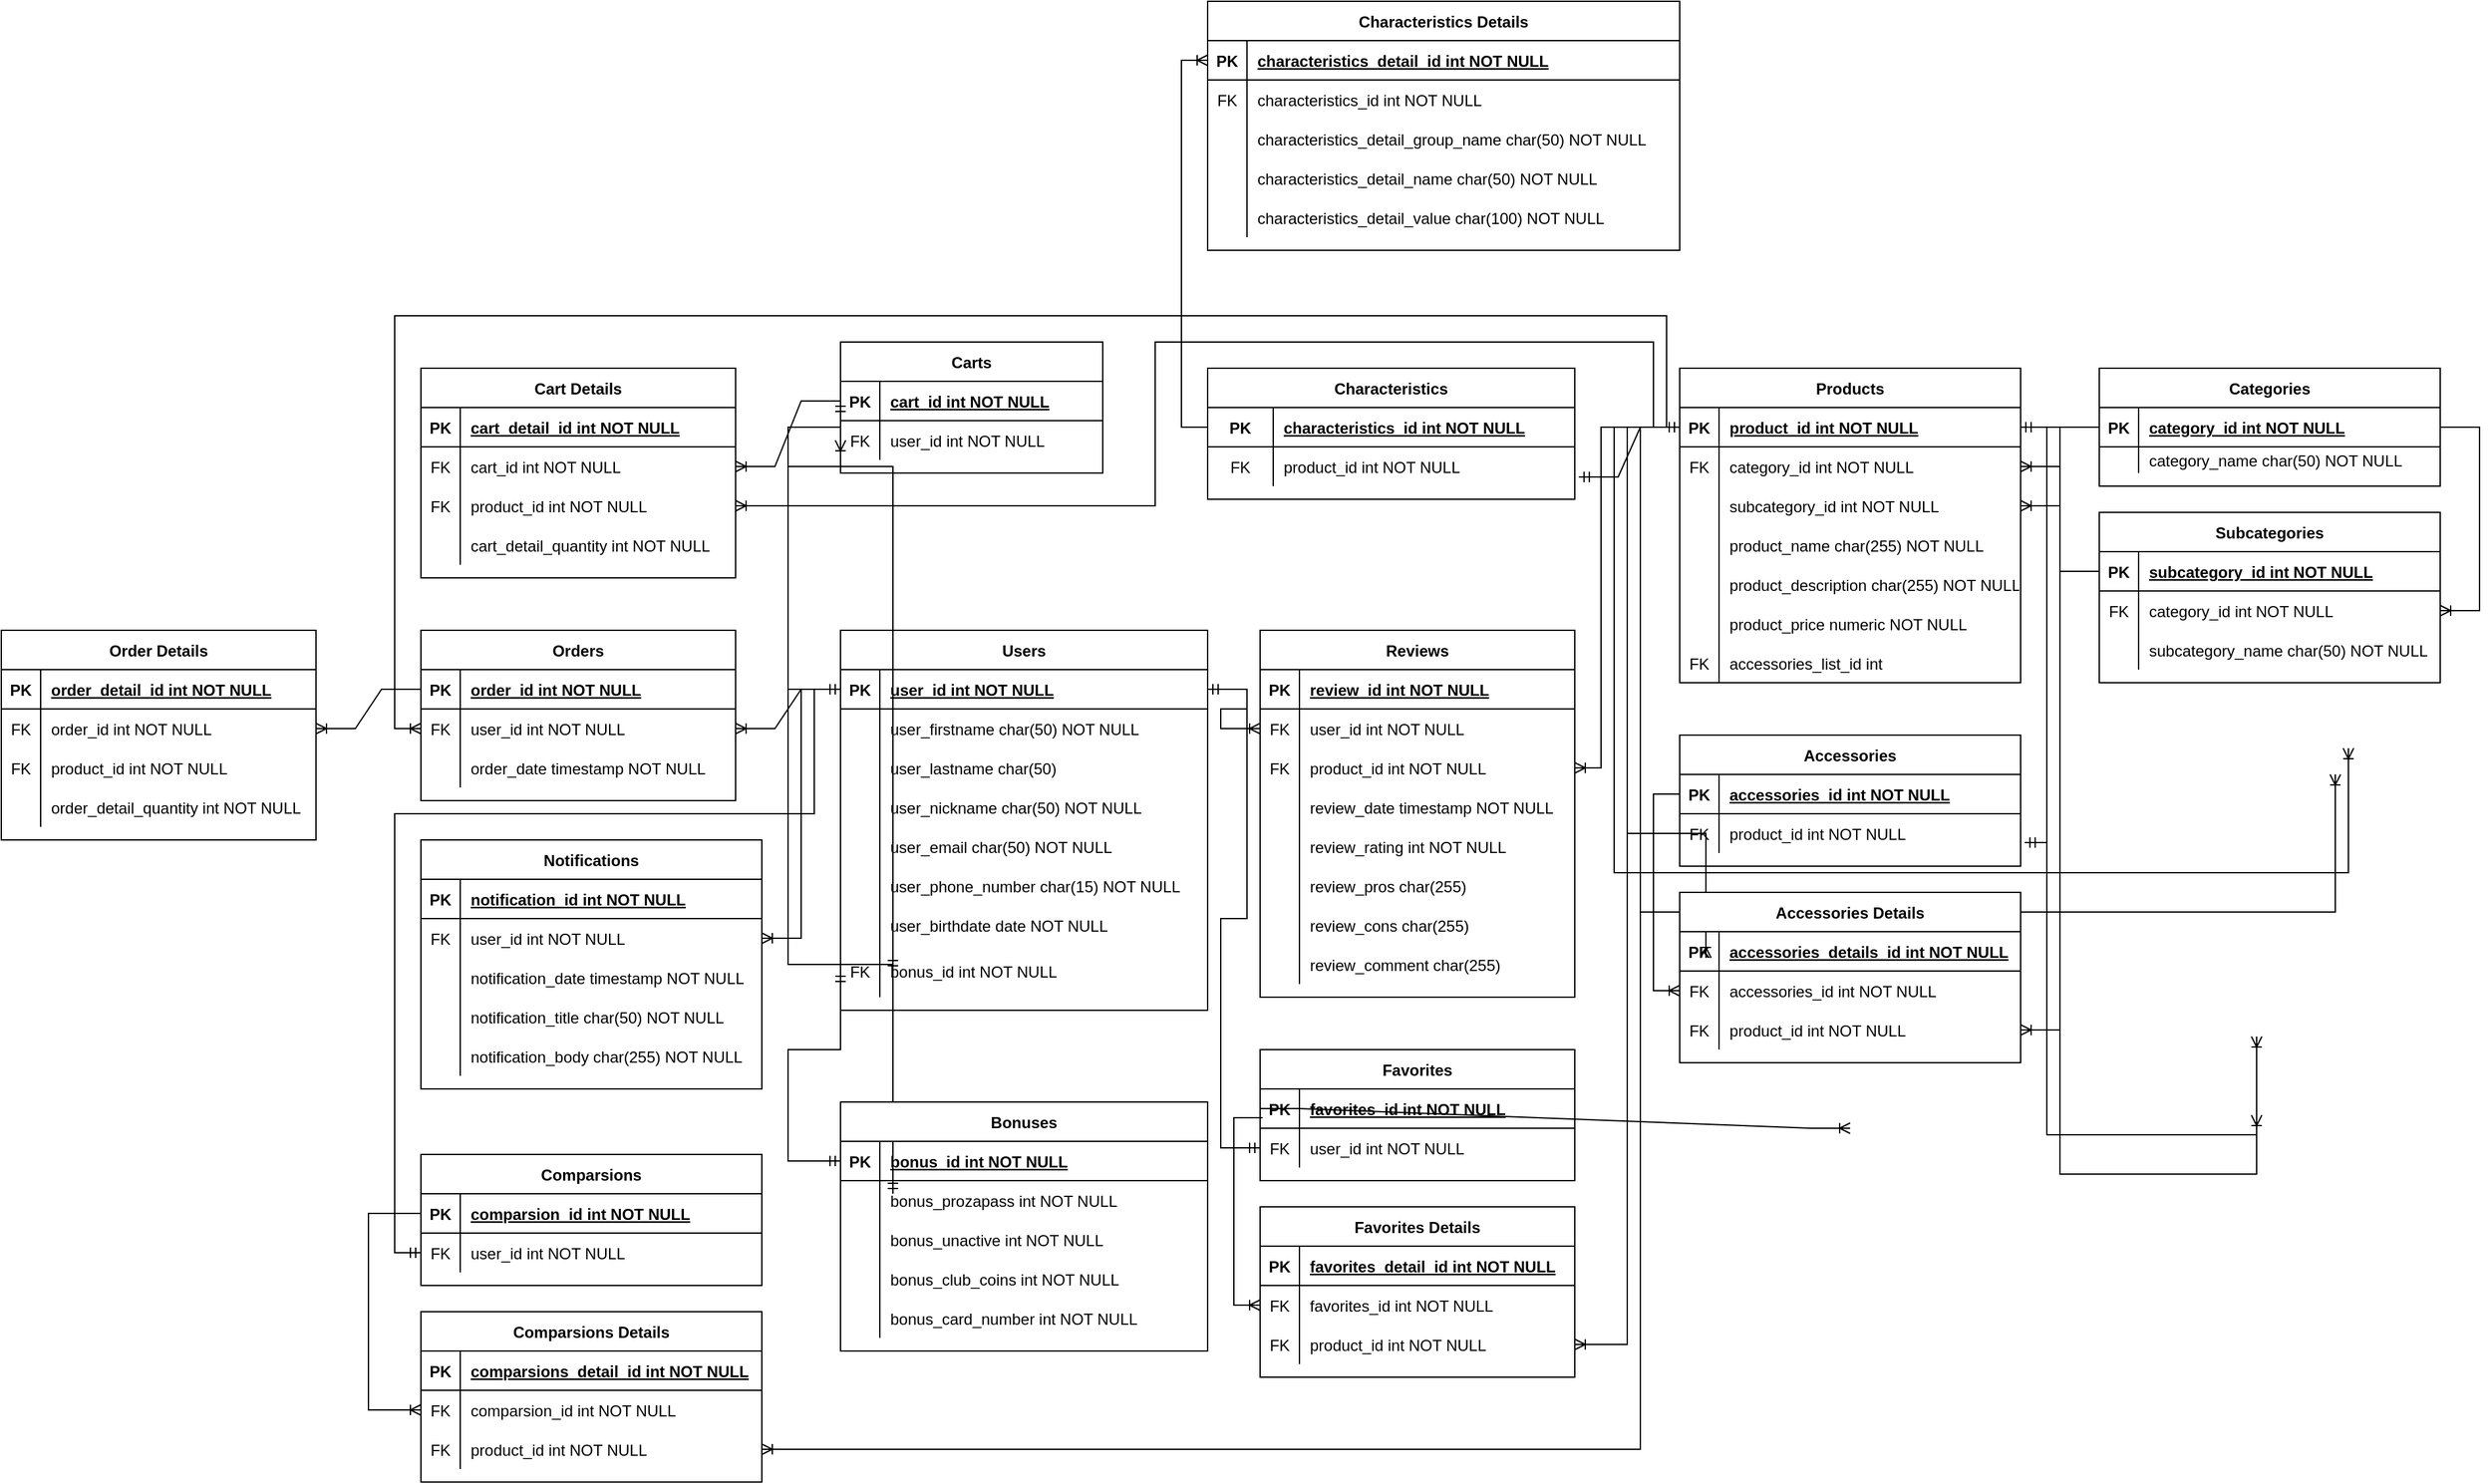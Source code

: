 <mxfile version="16.0.3" type="device"><diagram id="R2lEEEUBdFMjLlhIrx00" name="Page-1"><mxGraphModel dx="4070" dy="2370" grid="1" gridSize="10" guides="1" tooltips="1" connect="1" arrows="1" fold="1" page="1" pageScale="1" pageWidth="850" pageHeight="1100" math="0" shadow="0" extFonts="Permanent Marker^https://fonts.googleapis.com/css?family=Permanent+Marker"><root><mxCell id="0"/><mxCell id="1" parent="0"/><mxCell id="C-vyLk0tnHw3VtMMgP7b-2" value="Categories" style="shape=table;startSize=30;container=1;collapsible=1;childLayout=tableLayout;fixedRows=1;rowLines=0;fontStyle=1;align=center;resizeLast=1;" parent="1" vertex="1"><mxGeometry x="360" y="120" width="260" height="90" as="geometry"/></mxCell><mxCell id="C-vyLk0tnHw3VtMMgP7b-3" value="" style="shape=partialRectangle;collapsible=0;dropTarget=0;pointerEvents=0;fillColor=none;points=[[0,0.5],[1,0.5]];portConstraint=eastwest;top=0;left=0;right=0;bottom=1;" parent="C-vyLk0tnHw3VtMMgP7b-2" vertex="1"><mxGeometry y="30" width="260" height="30" as="geometry"/></mxCell><mxCell id="C-vyLk0tnHw3VtMMgP7b-4" value="PK" style="shape=partialRectangle;overflow=hidden;connectable=0;fillColor=none;top=0;left=0;bottom=0;right=0;fontStyle=1;" parent="C-vyLk0tnHw3VtMMgP7b-3" vertex="1"><mxGeometry width="30" height="30" as="geometry"><mxRectangle width="30" height="30" as="alternateBounds"/></mxGeometry></mxCell><mxCell id="C-vyLk0tnHw3VtMMgP7b-5" value="category_id int NOT NULL " style="shape=partialRectangle;overflow=hidden;connectable=0;fillColor=none;top=0;left=0;bottom=0;right=0;align=left;spacingLeft=6;fontStyle=5;" parent="C-vyLk0tnHw3VtMMgP7b-3" vertex="1"><mxGeometry x="30" width="230" height="30" as="geometry"><mxRectangle width="230" height="30" as="alternateBounds"/></mxGeometry></mxCell><mxCell id="C-vyLk0tnHw3VtMMgP7b-6" value="" style="shape=partialRectangle;collapsible=0;dropTarget=0;pointerEvents=0;fillColor=none;points=[[0,0.5],[1,0.5]];portConstraint=eastwest;top=0;left=0;right=0;bottom=0;" parent="C-vyLk0tnHw3VtMMgP7b-2" vertex="1"><mxGeometry y="60" width="260" height="20" as="geometry"/></mxCell><mxCell id="C-vyLk0tnHw3VtMMgP7b-7" value="" style="shape=partialRectangle;overflow=hidden;connectable=0;fillColor=none;top=0;left=0;bottom=0;right=0;" parent="C-vyLk0tnHw3VtMMgP7b-6" vertex="1"><mxGeometry width="30" height="20" as="geometry"><mxRectangle width="30" height="20" as="alternateBounds"/></mxGeometry></mxCell><mxCell id="C-vyLk0tnHw3VtMMgP7b-8" value="category_name char(50) NOT NULL" style="shape=partialRectangle;overflow=hidden;connectable=0;fillColor=none;top=0;left=0;bottom=0;right=0;align=left;spacingLeft=6;" parent="C-vyLk0tnHw3VtMMgP7b-6" vertex="1"><mxGeometry x="30" width="230" height="20" as="geometry"><mxRectangle width="230" height="20" as="alternateBounds"/></mxGeometry></mxCell><mxCell id="C-vyLk0tnHw3VtMMgP7b-23" value="Products" style="shape=table;startSize=30;container=1;collapsible=1;childLayout=tableLayout;fixedRows=1;rowLines=0;fontStyle=1;align=center;resizeLast=1;" parent="1" vertex="1"><mxGeometry x="40" y="120" width="260" height="240" as="geometry"/></mxCell><mxCell id="C-vyLk0tnHw3VtMMgP7b-24" value="" style="shape=partialRectangle;collapsible=0;dropTarget=0;pointerEvents=0;fillColor=none;points=[[0,0.5],[1,0.5]];portConstraint=eastwest;top=0;left=0;right=0;bottom=1;" parent="C-vyLk0tnHw3VtMMgP7b-23" vertex="1"><mxGeometry y="30" width="260" height="30" as="geometry"/></mxCell><mxCell id="C-vyLk0tnHw3VtMMgP7b-25" value="PK" style="shape=partialRectangle;overflow=hidden;connectable=0;fillColor=none;top=0;left=0;bottom=0;right=0;fontStyle=1;" parent="C-vyLk0tnHw3VtMMgP7b-24" vertex="1"><mxGeometry width="30" height="30" as="geometry"><mxRectangle width="30" height="30" as="alternateBounds"/></mxGeometry></mxCell><mxCell id="C-vyLk0tnHw3VtMMgP7b-26" value="product_id int NOT NULL " style="shape=partialRectangle;overflow=hidden;connectable=0;fillColor=none;top=0;left=0;bottom=0;right=0;align=left;spacingLeft=6;fontStyle=5;" parent="C-vyLk0tnHw3VtMMgP7b-24" vertex="1"><mxGeometry x="30" width="230" height="30" as="geometry"><mxRectangle width="230" height="30" as="alternateBounds"/></mxGeometry></mxCell><mxCell id="dbLNqPxWcQVLq7PjPKzn-10" style="shape=partialRectangle;collapsible=0;dropTarget=0;pointerEvents=0;fillColor=none;points=[[0,0.5],[1,0.5]];portConstraint=eastwest;top=0;left=0;right=0;bottom=0;" parent="C-vyLk0tnHw3VtMMgP7b-23" vertex="1"><mxGeometry y="60" width="260" height="30" as="geometry"/></mxCell><mxCell id="dbLNqPxWcQVLq7PjPKzn-11" value="FK" style="shape=partialRectangle;overflow=hidden;connectable=0;fillColor=none;top=0;left=0;bottom=0;right=0;" parent="dbLNqPxWcQVLq7PjPKzn-10" vertex="1"><mxGeometry width="30" height="30" as="geometry"><mxRectangle width="30" height="30" as="alternateBounds"/></mxGeometry></mxCell><mxCell id="dbLNqPxWcQVLq7PjPKzn-12" value="category_id int NOT NULL" style="shape=partialRectangle;overflow=hidden;connectable=0;fillColor=none;top=0;left=0;bottom=0;right=0;align=left;spacingLeft=6;" parent="dbLNqPxWcQVLq7PjPKzn-10" vertex="1"><mxGeometry x="30" width="230" height="30" as="geometry"><mxRectangle width="230" height="30" as="alternateBounds"/></mxGeometry></mxCell><mxCell id="dbLNqPxWcQVLq7PjPKzn-13" style="shape=partialRectangle;collapsible=0;dropTarget=0;pointerEvents=0;fillColor=none;points=[[0,0.5],[1,0.5]];portConstraint=eastwest;top=0;left=0;right=0;bottom=0;" parent="C-vyLk0tnHw3VtMMgP7b-23" vertex="1"><mxGeometry y="90" width="260" height="30" as="geometry"/></mxCell><mxCell id="dbLNqPxWcQVLq7PjPKzn-14" style="shape=partialRectangle;overflow=hidden;connectable=0;fillColor=none;top=0;left=0;bottom=0;right=0;" parent="dbLNqPxWcQVLq7PjPKzn-13" vertex="1"><mxGeometry width="30" height="30" as="geometry"><mxRectangle width="30" height="30" as="alternateBounds"/></mxGeometry></mxCell><mxCell id="dbLNqPxWcQVLq7PjPKzn-15" value="subcategory_id int NOT NULL" style="shape=partialRectangle;overflow=hidden;connectable=0;fillColor=none;top=0;left=0;bottom=0;right=0;align=left;spacingLeft=6;" parent="dbLNqPxWcQVLq7PjPKzn-13" vertex="1"><mxGeometry x="30" width="230" height="30" as="geometry"><mxRectangle width="230" height="30" as="alternateBounds"/></mxGeometry></mxCell><mxCell id="C-vyLk0tnHw3VtMMgP7b-27" value="" style="shape=partialRectangle;collapsible=0;dropTarget=0;pointerEvents=0;fillColor=none;points=[[0,0.5],[1,0.5]];portConstraint=eastwest;top=0;left=0;right=0;bottom=0;" parent="C-vyLk0tnHw3VtMMgP7b-23" vertex="1"><mxGeometry y="120" width="260" height="30" as="geometry"/></mxCell><mxCell id="C-vyLk0tnHw3VtMMgP7b-28" value="" style="shape=partialRectangle;overflow=hidden;connectable=0;fillColor=none;top=0;left=0;bottom=0;right=0;" parent="C-vyLk0tnHw3VtMMgP7b-27" vertex="1"><mxGeometry width="30" height="30" as="geometry"><mxRectangle width="30" height="30" as="alternateBounds"/></mxGeometry></mxCell><mxCell id="C-vyLk0tnHw3VtMMgP7b-29" value="product_name char(255) NOT NULL" style="shape=partialRectangle;overflow=hidden;connectable=0;fillColor=none;top=0;left=0;bottom=0;right=0;align=left;spacingLeft=6;" parent="C-vyLk0tnHw3VtMMgP7b-27" vertex="1"><mxGeometry x="30" width="230" height="30" as="geometry"><mxRectangle width="230" height="30" as="alternateBounds"/></mxGeometry></mxCell><mxCell id="lqMvyMxelYtWVaGg9V2d-174" style="shape=partialRectangle;collapsible=0;dropTarget=0;pointerEvents=0;fillColor=none;points=[[0,0.5],[1,0.5]];portConstraint=eastwest;top=0;left=0;right=0;bottom=0;" vertex="1" parent="C-vyLk0tnHw3VtMMgP7b-23"><mxGeometry y="150" width="260" height="30" as="geometry"/></mxCell><mxCell id="lqMvyMxelYtWVaGg9V2d-175" style="shape=partialRectangle;overflow=hidden;connectable=0;fillColor=none;top=0;left=0;bottom=0;right=0;" vertex="1" parent="lqMvyMxelYtWVaGg9V2d-174"><mxGeometry width="30" height="30" as="geometry"><mxRectangle width="30" height="30" as="alternateBounds"/></mxGeometry></mxCell><mxCell id="lqMvyMxelYtWVaGg9V2d-176" value="product_description char(255) NOT NULL" style="shape=partialRectangle;overflow=hidden;connectable=0;fillColor=none;top=0;left=0;bottom=0;right=0;align=left;spacingLeft=6;" vertex="1" parent="lqMvyMxelYtWVaGg9V2d-174"><mxGeometry x="30" width="230" height="30" as="geometry"><mxRectangle width="230" height="30" as="alternateBounds"/></mxGeometry></mxCell><mxCell id="dbLNqPxWcQVLq7PjPKzn-16" style="shape=partialRectangle;collapsible=0;dropTarget=0;pointerEvents=0;fillColor=none;points=[[0,0.5],[1,0.5]];portConstraint=eastwest;top=0;left=0;right=0;bottom=0;" parent="C-vyLk0tnHw3VtMMgP7b-23" vertex="1"><mxGeometry y="180" width="260" height="30" as="geometry"/></mxCell><mxCell id="dbLNqPxWcQVLq7PjPKzn-17" style="shape=partialRectangle;overflow=hidden;connectable=0;fillColor=none;top=0;left=0;bottom=0;right=0;" parent="dbLNqPxWcQVLq7PjPKzn-16" vertex="1"><mxGeometry width="30" height="30" as="geometry"><mxRectangle width="30" height="30" as="alternateBounds"/></mxGeometry></mxCell><mxCell id="dbLNqPxWcQVLq7PjPKzn-18" value="product_price numeric NOT NULL" style="shape=partialRectangle;overflow=hidden;connectable=0;fillColor=none;top=0;left=0;bottom=0;right=0;align=left;spacingLeft=6;" parent="dbLNqPxWcQVLq7PjPKzn-16" vertex="1"><mxGeometry x="30" width="230" height="30" as="geometry"><mxRectangle width="230" height="30" as="alternateBounds"/></mxGeometry></mxCell><mxCell id="dbLNqPxWcQVLq7PjPKzn-19" style="shape=partialRectangle;collapsible=0;dropTarget=0;pointerEvents=0;fillColor=none;points=[[0,0.5],[1,0.5]];portConstraint=eastwest;top=0;left=0;right=0;bottom=0;" parent="C-vyLk0tnHw3VtMMgP7b-23" vertex="1"><mxGeometry y="210" width="260" height="30" as="geometry"/></mxCell><mxCell id="dbLNqPxWcQVLq7PjPKzn-20" value="FK" style="shape=partialRectangle;overflow=hidden;connectable=0;fillColor=none;top=0;left=0;bottom=0;right=0;" parent="dbLNqPxWcQVLq7PjPKzn-19" vertex="1"><mxGeometry width="30" height="30" as="geometry"><mxRectangle width="30" height="30" as="alternateBounds"/></mxGeometry></mxCell><mxCell id="dbLNqPxWcQVLq7PjPKzn-21" value="accessories_list_id int" style="shape=partialRectangle;overflow=hidden;connectable=0;fillColor=none;top=0;left=0;bottom=0;right=0;align=left;spacingLeft=6;" parent="dbLNqPxWcQVLq7PjPKzn-19" vertex="1"><mxGeometry x="30" width="230" height="30" as="geometry"><mxRectangle width="230" height="30" as="alternateBounds"/></mxGeometry></mxCell><mxCell id="lqMvyMxelYtWVaGg9V2d-2" value="" style="edgeStyle=entityRelationEdgeStyle;fontSize=12;html=1;endArrow=ERoneToMany;rounded=0;exitX=0;exitY=0.5;exitDx=0;exitDy=0;" edge="1" parent="1" source="C-vyLk0tnHw3VtMMgP7b-3" target="dbLNqPxWcQVLq7PjPKzn-10"><mxGeometry width="100" height="100" relative="1" as="geometry"><mxPoint x="490" y="340" as="sourcePoint"/><mxPoint x="460" y="280" as="targetPoint"/></mxGeometry></mxCell><mxCell id="lqMvyMxelYtWVaGg9V2d-3" value="Subcategories" style="shape=table;startSize=30;container=1;collapsible=1;childLayout=tableLayout;fixedRows=1;rowLines=0;fontStyle=1;align=center;resizeLast=1;" vertex="1" parent="1"><mxGeometry x="360" y="230" width="260" height="130" as="geometry"/></mxCell><mxCell id="lqMvyMxelYtWVaGg9V2d-4" value="" style="shape=partialRectangle;collapsible=0;dropTarget=0;pointerEvents=0;fillColor=none;top=0;left=0;bottom=1;right=0;points=[[0,0.5],[1,0.5]];portConstraint=eastwest;" vertex="1" parent="lqMvyMxelYtWVaGg9V2d-3"><mxGeometry y="30" width="260" height="30" as="geometry"/></mxCell><mxCell id="lqMvyMxelYtWVaGg9V2d-5" value="PK" style="shape=partialRectangle;connectable=0;fillColor=none;top=0;left=0;bottom=0;right=0;fontStyle=1;overflow=hidden;" vertex="1" parent="lqMvyMxelYtWVaGg9V2d-4"><mxGeometry width="30" height="30" as="geometry"><mxRectangle width="30" height="30" as="alternateBounds"/></mxGeometry></mxCell><mxCell id="lqMvyMxelYtWVaGg9V2d-6" value="subcategory_id int NOT NULL" style="shape=partialRectangle;connectable=0;fillColor=none;top=0;left=0;bottom=0;right=0;align=left;spacingLeft=6;fontStyle=5;overflow=hidden;" vertex="1" parent="lqMvyMxelYtWVaGg9V2d-4"><mxGeometry x="30" width="230" height="30" as="geometry"><mxRectangle width="230" height="30" as="alternateBounds"/></mxGeometry></mxCell><mxCell id="lqMvyMxelYtWVaGg9V2d-7" value="" style="shape=partialRectangle;collapsible=0;dropTarget=0;pointerEvents=0;fillColor=none;top=0;left=0;bottom=0;right=0;points=[[0,0.5],[1,0.5]];portConstraint=eastwest;" vertex="1" parent="lqMvyMxelYtWVaGg9V2d-3"><mxGeometry y="60" width="260" height="30" as="geometry"/></mxCell><mxCell id="lqMvyMxelYtWVaGg9V2d-8" value="FK" style="shape=partialRectangle;connectable=0;fillColor=none;top=0;left=0;bottom=0;right=0;editable=1;overflow=hidden;" vertex="1" parent="lqMvyMxelYtWVaGg9V2d-7"><mxGeometry width="30" height="30" as="geometry"><mxRectangle width="30" height="30" as="alternateBounds"/></mxGeometry></mxCell><mxCell id="lqMvyMxelYtWVaGg9V2d-9" value="category_id int NOT NULL" style="shape=partialRectangle;connectable=0;fillColor=none;top=0;left=0;bottom=0;right=0;align=left;spacingLeft=6;overflow=hidden;" vertex="1" parent="lqMvyMxelYtWVaGg9V2d-7"><mxGeometry x="30" width="230" height="30" as="geometry"><mxRectangle width="230" height="30" as="alternateBounds"/></mxGeometry></mxCell><mxCell id="lqMvyMxelYtWVaGg9V2d-10" value="" style="shape=partialRectangle;collapsible=0;dropTarget=0;pointerEvents=0;fillColor=none;top=0;left=0;bottom=0;right=0;points=[[0,0.5],[1,0.5]];portConstraint=eastwest;" vertex="1" parent="lqMvyMxelYtWVaGg9V2d-3"><mxGeometry y="90" width="260" height="30" as="geometry"/></mxCell><mxCell id="lqMvyMxelYtWVaGg9V2d-11" value="" style="shape=partialRectangle;connectable=0;fillColor=none;top=0;left=0;bottom=0;right=0;editable=1;overflow=hidden;" vertex="1" parent="lqMvyMxelYtWVaGg9V2d-10"><mxGeometry width="30" height="30" as="geometry"><mxRectangle width="30" height="30" as="alternateBounds"/></mxGeometry></mxCell><mxCell id="lqMvyMxelYtWVaGg9V2d-12" value="subcategory_name char(50) NOT NULL" style="shape=partialRectangle;connectable=0;fillColor=none;top=0;left=0;bottom=0;right=0;align=left;spacingLeft=6;overflow=hidden;" vertex="1" parent="lqMvyMxelYtWVaGg9V2d-10"><mxGeometry x="30" width="230" height="30" as="geometry"><mxRectangle width="230" height="30" as="alternateBounds"/></mxGeometry></mxCell><mxCell id="lqMvyMxelYtWVaGg9V2d-16" value="" style="edgeStyle=entityRelationEdgeStyle;fontSize=12;html=1;endArrow=ERoneToMany;rounded=0;exitX=1;exitY=0.5;exitDx=0;exitDy=0;entryX=1;entryY=0.5;entryDx=0;entryDy=0;" edge="1" parent="1" source="C-vyLk0tnHw3VtMMgP7b-3" target="lqMvyMxelYtWVaGg9V2d-7"><mxGeometry width="100" height="100" relative="1" as="geometry"><mxPoint x="540" y="480" as="sourcePoint"/><mxPoint x="720" y="300" as="targetPoint"/></mxGeometry></mxCell><mxCell id="lqMvyMxelYtWVaGg9V2d-17" value="Characteristics" style="shape=table;startSize=30;container=1;collapsible=1;childLayout=tableLayout;fixedRows=1;rowLines=0;fontStyle=1;align=center;resizeLast=1;" vertex="1" parent="1"><mxGeometry x="-320" y="120" width="280" height="100" as="geometry"/></mxCell><mxCell id="lqMvyMxelYtWVaGg9V2d-18" value="" style="shape=partialRectangle;collapsible=0;dropTarget=0;pointerEvents=0;fillColor=none;top=0;left=0;bottom=1;right=0;points=[[0,0.5],[1,0.5]];portConstraint=eastwest;" vertex="1" parent="lqMvyMxelYtWVaGg9V2d-17"><mxGeometry y="30" width="280" height="30" as="geometry"/></mxCell><mxCell id="lqMvyMxelYtWVaGg9V2d-19" value="PK" style="shape=partialRectangle;connectable=0;fillColor=none;top=0;left=0;bottom=0;right=0;fontStyle=1;overflow=hidden;" vertex="1" parent="lqMvyMxelYtWVaGg9V2d-18"><mxGeometry width="50" height="30" as="geometry"><mxRectangle width="50" height="30" as="alternateBounds"/></mxGeometry></mxCell><mxCell id="lqMvyMxelYtWVaGg9V2d-20" value="characteristics_id int NOT NULL" style="shape=partialRectangle;connectable=0;fillColor=none;top=0;left=0;bottom=0;right=0;align=left;spacingLeft=6;fontStyle=5;overflow=hidden;" vertex="1" parent="lqMvyMxelYtWVaGg9V2d-18"><mxGeometry x="50" width="230" height="30" as="geometry"><mxRectangle width="230" height="30" as="alternateBounds"/></mxGeometry></mxCell><mxCell id="lqMvyMxelYtWVaGg9V2d-21" value="" style="shape=partialRectangle;collapsible=0;dropTarget=0;pointerEvents=0;fillColor=none;top=0;left=0;bottom=0;right=0;points=[[0,0.5],[1,0.5]];portConstraint=eastwest;" vertex="1" parent="lqMvyMxelYtWVaGg9V2d-17"><mxGeometry y="60" width="280" height="30" as="geometry"/></mxCell><mxCell id="lqMvyMxelYtWVaGg9V2d-22" value="FK" style="shape=partialRectangle;connectable=0;fillColor=none;top=0;left=0;bottom=0;right=0;editable=1;overflow=hidden;" vertex="1" parent="lqMvyMxelYtWVaGg9V2d-21"><mxGeometry width="50" height="30" as="geometry"><mxRectangle width="50" height="30" as="alternateBounds"/></mxGeometry></mxCell><mxCell id="lqMvyMxelYtWVaGg9V2d-23" value="product_id int NOT NULL" style="shape=partialRectangle;connectable=0;fillColor=none;top=0;left=0;bottom=0;right=0;align=left;spacingLeft=6;overflow=hidden;" vertex="1" parent="lqMvyMxelYtWVaGg9V2d-21"><mxGeometry x="50" width="230" height="30" as="geometry"><mxRectangle width="230" height="30" as="alternateBounds"/></mxGeometry></mxCell><mxCell id="lqMvyMxelYtWVaGg9V2d-30" value="" style="edgeStyle=entityRelationEdgeStyle;fontSize=12;html=1;endArrow=ERmandOne;startArrow=ERmandOne;rounded=0;entryX=1.011;entryY=0.767;entryDx=0;entryDy=0;entryPerimeter=0;" edge="1" parent="1" source="C-vyLk0tnHw3VtMMgP7b-24" target="lqMvyMxelYtWVaGg9V2d-21"><mxGeometry width="100" height="100" relative="1" as="geometry"><mxPoint x="230" y="550" as="sourcePoint"/><mxPoint x="330" y="450" as="targetPoint"/></mxGeometry></mxCell><mxCell id="lqMvyMxelYtWVaGg9V2d-31" value="" style="edgeStyle=entityRelationEdgeStyle;fontSize=12;html=1;endArrow=ERoneToMany;rounded=0;exitX=0;exitY=0.5;exitDx=0;exitDy=0;entryX=1;entryY=0.5;entryDx=0;entryDy=0;" edge="1" parent="1" source="lqMvyMxelYtWVaGg9V2d-4" target="dbLNqPxWcQVLq7PjPKzn-13"><mxGeometry width="100" height="100" relative="1" as="geometry"><mxPoint x="440" y="400" as="sourcePoint"/><mxPoint x="540" y="300" as="targetPoint"/></mxGeometry></mxCell><mxCell id="lqMvyMxelYtWVaGg9V2d-32" value="Reviews" style="shape=table;startSize=30;container=1;collapsible=1;childLayout=tableLayout;fixedRows=1;rowLines=0;fontStyle=1;align=center;resizeLast=1;" vertex="1" parent="1"><mxGeometry x="-280" y="320" width="240" height="280" as="geometry"/></mxCell><mxCell id="lqMvyMxelYtWVaGg9V2d-33" value="" style="shape=partialRectangle;collapsible=0;dropTarget=0;pointerEvents=0;fillColor=none;top=0;left=0;bottom=1;right=0;points=[[0,0.5],[1,0.5]];portConstraint=eastwest;" vertex="1" parent="lqMvyMxelYtWVaGg9V2d-32"><mxGeometry y="30" width="240" height="30" as="geometry"/></mxCell><mxCell id="lqMvyMxelYtWVaGg9V2d-34" value="PK" style="shape=partialRectangle;connectable=0;fillColor=none;top=0;left=0;bottom=0;right=0;fontStyle=1;overflow=hidden;" vertex="1" parent="lqMvyMxelYtWVaGg9V2d-33"><mxGeometry width="30" height="30" as="geometry"><mxRectangle width="30" height="30" as="alternateBounds"/></mxGeometry></mxCell><mxCell id="lqMvyMxelYtWVaGg9V2d-35" value="review_id int NOT NULL" style="shape=partialRectangle;connectable=0;fillColor=none;top=0;left=0;bottom=0;right=0;align=left;spacingLeft=6;fontStyle=5;overflow=hidden;" vertex="1" parent="lqMvyMxelYtWVaGg9V2d-33"><mxGeometry x="30" width="210" height="30" as="geometry"><mxRectangle width="210" height="30" as="alternateBounds"/></mxGeometry></mxCell><mxCell id="lqMvyMxelYtWVaGg9V2d-36" value="" style="shape=partialRectangle;collapsible=0;dropTarget=0;pointerEvents=0;fillColor=none;top=0;left=0;bottom=0;right=0;points=[[0,0.5],[1,0.5]];portConstraint=eastwest;" vertex="1" parent="lqMvyMxelYtWVaGg9V2d-32"><mxGeometry y="60" width="240" height="30" as="geometry"/></mxCell><mxCell id="lqMvyMxelYtWVaGg9V2d-37" value="FK" style="shape=partialRectangle;connectable=0;fillColor=none;top=0;left=0;bottom=0;right=0;editable=1;overflow=hidden;" vertex="1" parent="lqMvyMxelYtWVaGg9V2d-36"><mxGeometry width="30" height="30" as="geometry"><mxRectangle width="30" height="30" as="alternateBounds"/></mxGeometry></mxCell><mxCell id="lqMvyMxelYtWVaGg9V2d-38" value="user_id int NOT NULL" style="shape=partialRectangle;connectable=0;fillColor=none;top=0;left=0;bottom=0;right=0;align=left;spacingLeft=6;overflow=hidden;" vertex="1" parent="lqMvyMxelYtWVaGg9V2d-36"><mxGeometry x="30" width="210" height="30" as="geometry"><mxRectangle width="210" height="30" as="alternateBounds"/></mxGeometry></mxCell><mxCell id="lqMvyMxelYtWVaGg9V2d-85" style="shape=partialRectangle;collapsible=0;dropTarget=0;pointerEvents=0;fillColor=none;top=0;left=0;bottom=0;right=0;points=[[0,0.5],[1,0.5]];portConstraint=eastwest;" vertex="1" parent="lqMvyMxelYtWVaGg9V2d-32"><mxGeometry y="90" width="240" height="30" as="geometry"/></mxCell><mxCell id="lqMvyMxelYtWVaGg9V2d-86" value="FK" style="shape=partialRectangle;connectable=0;fillColor=none;top=0;left=0;bottom=0;right=0;editable=1;overflow=hidden;" vertex="1" parent="lqMvyMxelYtWVaGg9V2d-85"><mxGeometry width="30" height="30" as="geometry"><mxRectangle width="30" height="30" as="alternateBounds"/></mxGeometry></mxCell><mxCell id="lqMvyMxelYtWVaGg9V2d-87" value="product_id int NOT NULL" style="shape=partialRectangle;connectable=0;fillColor=none;top=0;left=0;bottom=0;right=0;align=left;spacingLeft=6;overflow=hidden;" vertex="1" parent="lqMvyMxelYtWVaGg9V2d-85"><mxGeometry x="30" width="210" height="30" as="geometry"><mxRectangle width="210" height="30" as="alternateBounds"/></mxGeometry></mxCell><mxCell id="lqMvyMxelYtWVaGg9V2d-170" style="shape=partialRectangle;collapsible=0;dropTarget=0;pointerEvents=0;fillColor=none;top=0;left=0;bottom=0;right=0;points=[[0,0.5],[1,0.5]];portConstraint=eastwest;" vertex="1" parent="lqMvyMxelYtWVaGg9V2d-32"><mxGeometry y="120" width="240" height="30" as="geometry"/></mxCell><mxCell id="lqMvyMxelYtWVaGg9V2d-171" style="shape=partialRectangle;connectable=0;fillColor=none;top=0;left=0;bottom=0;right=0;editable=1;overflow=hidden;" vertex="1" parent="lqMvyMxelYtWVaGg9V2d-170"><mxGeometry width="30" height="30" as="geometry"><mxRectangle width="30" height="30" as="alternateBounds"/></mxGeometry></mxCell><mxCell id="lqMvyMxelYtWVaGg9V2d-172" value="review_date timestamp NOT NULL" style="shape=partialRectangle;connectable=0;fillColor=none;top=0;left=0;bottom=0;right=0;align=left;spacingLeft=6;overflow=hidden;" vertex="1" parent="lqMvyMxelYtWVaGg9V2d-170"><mxGeometry x="30" width="210" height="30" as="geometry"><mxRectangle width="210" height="30" as="alternateBounds"/></mxGeometry></mxCell><mxCell id="lqMvyMxelYtWVaGg9V2d-39" value="" style="shape=partialRectangle;collapsible=0;dropTarget=0;pointerEvents=0;fillColor=none;top=0;left=0;bottom=0;right=0;points=[[0,0.5],[1,0.5]];portConstraint=eastwest;" vertex="1" parent="lqMvyMxelYtWVaGg9V2d-32"><mxGeometry y="150" width="240" height="30" as="geometry"/></mxCell><mxCell id="lqMvyMxelYtWVaGg9V2d-40" value="" style="shape=partialRectangle;connectable=0;fillColor=none;top=0;left=0;bottom=0;right=0;editable=1;overflow=hidden;" vertex="1" parent="lqMvyMxelYtWVaGg9V2d-39"><mxGeometry width="30" height="30" as="geometry"><mxRectangle width="30" height="30" as="alternateBounds"/></mxGeometry></mxCell><mxCell id="lqMvyMxelYtWVaGg9V2d-41" value="review_rating int NOT NULL" style="shape=partialRectangle;connectable=0;fillColor=none;top=0;left=0;bottom=0;right=0;align=left;spacingLeft=6;overflow=hidden;" vertex="1" parent="lqMvyMxelYtWVaGg9V2d-39"><mxGeometry x="30" width="210" height="30" as="geometry"><mxRectangle width="210" height="30" as="alternateBounds"/></mxGeometry></mxCell><mxCell id="lqMvyMxelYtWVaGg9V2d-42" value="" style="shape=partialRectangle;collapsible=0;dropTarget=0;pointerEvents=0;fillColor=none;top=0;left=0;bottom=0;right=0;points=[[0,0.5],[1,0.5]];portConstraint=eastwest;" vertex="1" parent="lqMvyMxelYtWVaGg9V2d-32"><mxGeometry y="180" width="240" height="30" as="geometry"/></mxCell><mxCell id="lqMvyMxelYtWVaGg9V2d-43" value="" style="shape=partialRectangle;connectable=0;fillColor=none;top=0;left=0;bottom=0;right=0;editable=1;overflow=hidden;" vertex="1" parent="lqMvyMxelYtWVaGg9V2d-42"><mxGeometry width="30" height="30" as="geometry"><mxRectangle width="30" height="30" as="alternateBounds"/></mxGeometry></mxCell><mxCell id="lqMvyMxelYtWVaGg9V2d-44" value="review_pros char(255)" style="shape=partialRectangle;connectable=0;fillColor=none;top=0;left=0;bottom=0;right=0;align=left;spacingLeft=6;overflow=hidden;" vertex="1" parent="lqMvyMxelYtWVaGg9V2d-42"><mxGeometry x="30" width="210" height="30" as="geometry"><mxRectangle width="210" height="30" as="alternateBounds"/></mxGeometry></mxCell><mxCell id="lqMvyMxelYtWVaGg9V2d-59" style="shape=partialRectangle;collapsible=0;dropTarget=0;pointerEvents=0;fillColor=none;top=0;left=0;bottom=0;right=0;points=[[0,0.5],[1,0.5]];portConstraint=eastwest;" vertex="1" parent="lqMvyMxelYtWVaGg9V2d-32"><mxGeometry y="210" width="240" height="30" as="geometry"/></mxCell><mxCell id="lqMvyMxelYtWVaGg9V2d-60" style="shape=partialRectangle;connectable=0;fillColor=none;top=0;left=0;bottom=0;right=0;editable=1;overflow=hidden;" vertex="1" parent="lqMvyMxelYtWVaGg9V2d-59"><mxGeometry width="30" height="30" as="geometry"><mxRectangle width="30" height="30" as="alternateBounds"/></mxGeometry></mxCell><mxCell id="lqMvyMxelYtWVaGg9V2d-61" value="review_cons char(255)" style="shape=partialRectangle;connectable=0;fillColor=none;top=0;left=0;bottom=0;right=0;align=left;spacingLeft=6;overflow=hidden;" vertex="1" parent="lqMvyMxelYtWVaGg9V2d-59"><mxGeometry x="30" width="210" height="30" as="geometry"><mxRectangle width="210" height="30" as="alternateBounds"/></mxGeometry></mxCell><mxCell id="lqMvyMxelYtWVaGg9V2d-62" style="shape=partialRectangle;collapsible=0;dropTarget=0;pointerEvents=0;fillColor=none;top=0;left=0;bottom=0;right=0;points=[[0,0.5],[1,0.5]];portConstraint=eastwest;" vertex="1" parent="lqMvyMxelYtWVaGg9V2d-32"><mxGeometry y="240" width="240" height="30" as="geometry"/></mxCell><mxCell id="lqMvyMxelYtWVaGg9V2d-63" style="shape=partialRectangle;connectable=0;fillColor=none;top=0;left=0;bottom=0;right=0;editable=1;overflow=hidden;" vertex="1" parent="lqMvyMxelYtWVaGg9V2d-62"><mxGeometry width="30" height="30" as="geometry"><mxRectangle width="30" height="30" as="alternateBounds"/></mxGeometry></mxCell><mxCell id="lqMvyMxelYtWVaGg9V2d-64" value="review_comment char(255)" style="shape=partialRectangle;connectable=0;fillColor=none;top=0;left=0;bottom=0;right=0;align=left;spacingLeft=6;overflow=hidden;" vertex="1" parent="lqMvyMxelYtWVaGg9V2d-62"><mxGeometry x="30" width="210" height="30" as="geometry"><mxRectangle width="210" height="30" as="alternateBounds"/></mxGeometry></mxCell><mxCell id="lqMvyMxelYtWVaGg9V2d-45" value="Users" style="shape=table;startSize=30;container=1;collapsible=1;childLayout=tableLayout;fixedRows=1;rowLines=0;fontStyle=1;align=center;resizeLast=1;" vertex="1" parent="1"><mxGeometry x="-600" y="320" width="280" height="290" as="geometry"/></mxCell><mxCell id="lqMvyMxelYtWVaGg9V2d-46" value="" style="shape=partialRectangle;collapsible=0;dropTarget=0;pointerEvents=0;fillColor=none;top=0;left=0;bottom=1;right=0;points=[[0,0.5],[1,0.5]];portConstraint=eastwest;" vertex="1" parent="lqMvyMxelYtWVaGg9V2d-45"><mxGeometry y="30" width="280" height="30" as="geometry"/></mxCell><mxCell id="lqMvyMxelYtWVaGg9V2d-47" value="PK" style="shape=partialRectangle;connectable=0;fillColor=none;top=0;left=0;bottom=0;right=0;fontStyle=1;overflow=hidden;" vertex="1" parent="lqMvyMxelYtWVaGg9V2d-46"><mxGeometry width="30" height="30" as="geometry"><mxRectangle width="30" height="30" as="alternateBounds"/></mxGeometry></mxCell><mxCell id="lqMvyMxelYtWVaGg9V2d-48" value="user_id int NOT NULL" style="shape=partialRectangle;connectable=0;fillColor=none;top=0;left=0;bottom=0;right=0;align=left;spacingLeft=6;fontStyle=5;overflow=hidden;" vertex="1" parent="lqMvyMxelYtWVaGg9V2d-46"><mxGeometry x="30" width="250" height="30" as="geometry"><mxRectangle width="250" height="30" as="alternateBounds"/></mxGeometry></mxCell><mxCell id="lqMvyMxelYtWVaGg9V2d-49" value="" style="shape=partialRectangle;collapsible=0;dropTarget=0;pointerEvents=0;fillColor=none;top=0;left=0;bottom=0;right=0;points=[[0,0.5],[1,0.5]];portConstraint=eastwest;" vertex="1" parent="lqMvyMxelYtWVaGg9V2d-45"><mxGeometry y="60" width="280" height="30" as="geometry"/></mxCell><mxCell id="lqMvyMxelYtWVaGg9V2d-50" value="" style="shape=partialRectangle;connectable=0;fillColor=none;top=0;left=0;bottom=0;right=0;editable=1;overflow=hidden;" vertex="1" parent="lqMvyMxelYtWVaGg9V2d-49"><mxGeometry width="30" height="30" as="geometry"><mxRectangle width="30" height="30" as="alternateBounds"/></mxGeometry></mxCell><mxCell id="lqMvyMxelYtWVaGg9V2d-51" value="user_firstname char(50) NOT NULL" style="shape=partialRectangle;connectable=0;fillColor=none;top=0;left=0;bottom=0;right=0;align=left;spacingLeft=6;overflow=hidden;" vertex="1" parent="lqMvyMxelYtWVaGg9V2d-49"><mxGeometry x="30" width="250" height="30" as="geometry"><mxRectangle width="250" height="30" as="alternateBounds"/></mxGeometry></mxCell><mxCell id="lqMvyMxelYtWVaGg9V2d-92" style="shape=partialRectangle;collapsible=0;dropTarget=0;pointerEvents=0;fillColor=none;top=0;left=0;bottom=0;right=0;points=[[0,0.5],[1,0.5]];portConstraint=eastwest;" vertex="1" parent="lqMvyMxelYtWVaGg9V2d-45"><mxGeometry y="90" width="280" height="30" as="geometry"/></mxCell><mxCell id="lqMvyMxelYtWVaGg9V2d-93" style="shape=partialRectangle;connectable=0;fillColor=none;top=0;left=0;bottom=0;right=0;editable=1;overflow=hidden;" vertex="1" parent="lqMvyMxelYtWVaGg9V2d-92"><mxGeometry width="30" height="30" as="geometry"><mxRectangle width="30" height="30" as="alternateBounds"/></mxGeometry></mxCell><mxCell id="lqMvyMxelYtWVaGg9V2d-94" value="user_lastname char(50) " style="shape=partialRectangle;connectable=0;fillColor=none;top=0;left=0;bottom=0;right=0;align=left;spacingLeft=6;overflow=hidden;" vertex="1" parent="lqMvyMxelYtWVaGg9V2d-92"><mxGeometry x="30" width="250" height="30" as="geometry"><mxRectangle width="250" height="30" as="alternateBounds"/></mxGeometry></mxCell><mxCell id="lqMvyMxelYtWVaGg9V2d-52" value="" style="shape=partialRectangle;collapsible=0;dropTarget=0;pointerEvents=0;fillColor=none;top=0;left=0;bottom=0;right=0;points=[[0,0.5],[1,0.5]];portConstraint=eastwest;" vertex="1" parent="lqMvyMxelYtWVaGg9V2d-45"><mxGeometry y="120" width="280" height="30" as="geometry"/></mxCell><mxCell id="lqMvyMxelYtWVaGg9V2d-53" value="" style="shape=partialRectangle;connectable=0;fillColor=none;top=0;left=0;bottom=0;right=0;editable=1;overflow=hidden;" vertex="1" parent="lqMvyMxelYtWVaGg9V2d-52"><mxGeometry width="30" height="30" as="geometry"><mxRectangle width="30" height="30" as="alternateBounds"/></mxGeometry></mxCell><mxCell id="lqMvyMxelYtWVaGg9V2d-54" value="user_nickname char(50) NOT NULL" style="shape=partialRectangle;connectable=0;fillColor=none;top=0;left=0;bottom=0;right=0;align=left;spacingLeft=6;overflow=hidden;" vertex="1" parent="lqMvyMxelYtWVaGg9V2d-52"><mxGeometry x="30" width="250" height="30" as="geometry"><mxRectangle width="250" height="30" as="alternateBounds"/></mxGeometry></mxCell><mxCell id="lqMvyMxelYtWVaGg9V2d-55" value="" style="shape=partialRectangle;collapsible=0;dropTarget=0;pointerEvents=0;fillColor=none;top=0;left=0;bottom=0;right=0;points=[[0,0.5],[1,0.5]];portConstraint=eastwest;" vertex="1" parent="lqMvyMxelYtWVaGg9V2d-45"><mxGeometry y="150" width="280" height="30" as="geometry"/></mxCell><mxCell id="lqMvyMxelYtWVaGg9V2d-56" value="" style="shape=partialRectangle;connectable=0;fillColor=none;top=0;left=0;bottom=0;right=0;editable=1;overflow=hidden;" vertex="1" parent="lqMvyMxelYtWVaGg9V2d-55"><mxGeometry width="30" height="30" as="geometry"><mxRectangle width="30" height="30" as="alternateBounds"/></mxGeometry></mxCell><mxCell id="lqMvyMxelYtWVaGg9V2d-57" value="user_email char(50) NOT NULL" style="shape=partialRectangle;connectable=0;fillColor=none;top=0;left=0;bottom=0;right=0;align=left;spacingLeft=6;overflow=hidden;" vertex="1" parent="lqMvyMxelYtWVaGg9V2d-55"><mxGeometry x="30" width="250" height="30" as="geometry"><mxRectangle width="250" height="30" as="alternateBounds"/></mxGeometry></mxCell><mxCell id="lqMvyMxelYtWVaGg9V2d-89" style="shape=partialRectangle;collapsible=0;dropTarget=0;pointerEvents=0;fillColor=none;top=0;left=0;bottom=0;right=0;points=[[0,0.5],[1,0.5]];portConstraint=eastwest;" vertex="1" parent="lqMvyMxelYtWVaGg9V2d-45"><mxGeometry y="180" width="280" height="30" as="geometry"/></mxCell><mxCell id="lqMvyMxelYtWVaGg9V2d-90" style="shape=partialRectangle;connectable=0;fillColor=none;top=0;left=0;bottom=0;right=0;editable=1;overflow=hidden;" vertex="1" parent="lqMvyMxelYtWVaGg9V2d-89"><mxGeometry width="30" height="30" as="geometry"><mxRectangle width="30" height="30" as="alternateBounds"/></mxGeometry></mxCell><mxCell id="lqMvyMxelYtWVaGg9V2d-91" value="user_phone_number char(15) NOT NULL" style="shape=partialRectangle;connectable=0;fillColor=none;top=0;left=0;bottom=0;right=0;align=left;spacingLeft=6;overflow=hidden;" vertex="1" parent="lqMvyMxelYtWVaGg9V2d-89"><mxGeometry x="30" width="250" height="30" as="geometry"><mxRectangle width="250" height="30" as="alternateBounds"/></mxGeometry></mxCell><mxCell id="lqMvyMxelYtWVaGg9V2d-95" style="shape=partialRectangle;collapsible=0;dropTarget=0;pointerEvents=0;fillColor=none;top=0;left=0;bottom=0;right=0;points=[[0,0.5],[1,0.5]];portConstraint=eastwest;" vertex="1" parent="lqMvyMxelYtWVaGg9V2d-45"><mxGeometry y="210" width="280" height="30" as="geometry"/></mxCell><mxCell id="lqMvyMxelYtWVaGg9V2d-96" style="shape=partialRectangle;connectable=0;fillColor=none;top=0;left=0;bottom=0;right=0;editable=1;overflow=hidden;" vertex="1" parent="lqMvyMxelYtWVaGg9V2d-95"><mxGeometry width="30" height="30" as="geometry"><mxRectangle width="30" height="30" as="alternateBounds"/></mxGeometry></mxCell><mxCell id="lqMvyMxelYtWVaGg9V2d-97" value="user_birthdate date NOT NULL" style="shape=partialRectangle;connectable=0;fillColor=none;top=0;left=0;bottom=0;right=0;align=left;spacingLeft=6;overflow=hidden;" vertex="1" parent="lqMvyMxelYtWVaGg9V2d-95"><mxGeometry x="30" width="250" height="30" as="geometry"><mxRectangle width="250" height="30" as="alternateBounds"/></mxGeometry></mxCell><mxCell id="lqMvyMxelYtWVaGg9V2d-154" style="shape=partialRectangle;collapsible=0;dropTarget=0;pointerEvents=0;fillColor=none;top=0;left=0;bottom=0;right=0;points=[[0,0.5],[1,0.5]];portConstraint=eastwest;" vertex="1" parent="lqMvyMxelYtWVaGg9V2d-45"><mxGeometry y="240" width="280" height="40" as="geometry"/></mxCell><mxCell id="lqMvyMxelYtWVaGg9V2d-155" value="FK" style="shape=partialRectangle;connectable=0;fillColor=none;top=0;left=0;bottom=0;right=0;editable=1;overflow=hidden;" vertex="1" parent="lqMvyMxelYtWVaGg9V2d-154"><mxGeometry width="30" height="40" as="geometry"><mxRectangle width="30" height="40" as="alternateBounds"/></mxGeometry></mxCell><mxCell id="lqMvyMxelYtWVaGg9V2d-156" value="bonus_id int NOT NULL" style="shape=partialRectangle;connectable=0;fillColor=none;top=0;left=0;bottom=0;right=0;align=left;spacingLeft=6;overflow=hidden;" vertex="1" parent="lqMvyMxelYtWVaGg9V2d-154"><mxGeometry x="30" width="250" height="40" as="geometry"><mxRectangle width="250" height="40" as="alternateBounds"/></mxGeometry></mxCell><mxCell id="lqMvyMxelYtWVaGg9V2d-58" value="" style="edgeStyle=entityRelationEdgeStyle;fontSize=12;html=1;endArrow=ERoneToMany;rounded=0;exitX=1;exitY=0.5;exitDx=0;exitDy=0;entryX=0;entryY=0.5;entryDx=0;entryDy=0;" edge="1" parent="1" source="lqMvyMxelYtWVaGg9V2d-46" target="lqMvyMxelYtWVaGg9V2d-36"><mxGeometry width="100" height="100" relative="1" as="geometry"><mxPoint x="-460" y="300" as="sourcePoint"/><mxPoint x="-360" y="200" as="targetPoint"/></mxGeometry></mxCell><mxCell id="lqMvyMxelYtWVaGg9V2d-81" value="" style="fontSize=12;html=1;endArrow=ERoneToMany;rounded=0;elbow=vertical;entryX=0;entryY=0.5;entryDx=0;entryDy=0;exitX=0;exitY=0.5;exitDx=0;exitDy=0;edgeStyle=orthogonalEdgeStyle;" edge="1" parent="1" source="C-vyLk0tnHw3VtMMgP7b-24" target="lqMvyMxelYtWVaGg9V2d-69"><mxGeometry width="100" height="100" relative="1" as="geometry"><mxPoint x="-40" y="670" as="sourcePoint"/><mxPoint x="60" y="570" as="targetPoint"/><Array as="points"><mxPoint y="165"/><mxPoint y="475"/></Array></mxGeometry></mxCell><mxCell id="lqMvyMxelYtWVaGg9V2d-83" value="" style="fontSize=12;html=1;endArrow=ERoneToMany;rounded=0;elbow=vertical;entryX=0;entryY=0.5;entryDx=0;entryDy=0;exitX=0;exitY=0.5;exitDx=0;exitDy=0;edgeStyle=orthogonalEdgeStyle;" edge="1" parent="1" source="C-vyLk0tnHw3VtMMgP7b-24" target="lqMvyMxelYtWVaGg9V2d-72"><mxGeometry width="100" height="100" relative="1" as="geometry"><mxPoint x="450" y="510" as="sourcePoint"/><mxPoint x="550" y="410" as="targetPoint"/><Array as="points"><mxPoint x="-10" y="165"/><mxPoint x="-10" y="505"/></Array></mxGeometry></mxCell><mxCell id="lqMvyMxelYtWVaGg9V2d-84" value="" style="fontSize=12;html=1;endArrow=ERoneToMany;rounded=0;elbow=vertical;exitX=0;exitY=0.5;exitDx=0;exitDy=0;entryX=0;entryY=0.5;entryDx=0;entryDy=0;edgeStyle=orthogonalEdgeStyle;" edge="1" parent="1" source="C-vyLk0tnHw3VtMMgP7b-24" target="lqMvyMxelYtWVaGg9V2d-75"><mxGeometry width="100" height="100" relative="1" as="geometry"><mxPoint x="440" y="530" as="sourcePoint"/><mxPoint x="540" y="430" as="targetPoint"/><Array as="points"><mxPoint x="10" y="165"/><mxPoint x="10" y="535"/></Array></mxGeometry></mxCell><mxCell id="lqMvyMxelYtWVaGg9V2d-88" value="" style="edgeStyle=orthogonalEdgeStyle;fontSize=12;html=1;endArrow=ERoneToMany;rounded=0;elbow=vertical;exitX=0;exitY=0.5;exitDx=0;exitDy=0;entryX=1;entryY=0.5;entryDx=0;entryDy=0;" edge="1" parent="1" source="C-vyLk0tnHw3VtMMgP7b-24" target="lqMvyMxelYtWVaGg9V2d-85"><mxGeometry width="100" height="100" relative="1" as="geometry"><mxPoint x="-440" y="660" as="sourcePoint"/><mxPoint x="-340" y="560" as="targetPoint"/><Array as="points"><mxPoint x="-20" y="165"/><mxPoint x="-20" y="425"/></Array></mxGeometry></mxCell><mxCell id="lqMvyMxelYtWVaGg9V2d-98" value="Carts" style="shape=table;startSize=30;container=1;collapsible=1;childLayout=tableLayout;fixedRows=1;rowLines=0;fontStyle=1;align=center;resizeLast=1;" vertex="1" parent="1"><mxGeometry x="-600" y="100" width="200" height="100" as="geometry"/></mxCell><mxCell id="lqMvyMxelYtWVaGg9V2d-99" value="" style="shape=partialRectangle;collapsible=0;dropTarget=0;pointerEvents=0;fillColor=none;top=0;left=0;bottom=1;right=0;points=[[0,0.5],[1,0.5]];portConstraint=eastwest;" vertex="1" parent="lqMvyMxelYtWVaGg9V2d-98"><mxGeometry y="30" width="200" height="30" as="geometry"/></mxCell><mxCell id="lqMvyMxelYtWVaGg9V2d-100" value="PK" style="shape=partialRectangle;connectable=0;fillColor=none;top=0;left=0;bottom=0;right=0;fontStyle=1;overflow=hidden;" vertex="1" parent="lqMvyMxelYtWVaGg9V2d-99"><mxGeometry width="30" height="30" as="geometry"><mxRectangle width="30" height="30" as="alternateBounds"/></mxGeometry></mxCell><mxCell id="lqMvyMxelYtWVaGg9V2d-101" value="cart_id int NOT NULL" style="shape=partialRectangle;connectable=0;fillColor=none;top=0;left=0;bottom=0;right=0;align=left;spacingLeft=6;fontStyle=5;overflow=hidden;" vertex="1" parent="lqMvyMxelYtWVaGg9V2d-99"><mxGeometry x="30" width="170" height="30" as="geometry"><mxRectangle width="170" height="30" as="alternateBounds"/></mxGeometry></mxCell><mxCell id="lqMvyMxelYtWVaGg9V2d-105" value="" style="shape=partialRectangle;collapsible=0;dropTarget=0;pointerEvents=0;fillColor=none;top=0;left=0;bottom=0;right=0;points=[[0,0.5],[1,0.5]];portConstraint=eastwest;" vertex="1" parent="lqMvyMxelYtWVaGg9V2d-98"><mxGeometry y="60" width="200" height="30" as="geometry"/></mxCell><mxCell id="lqMvyMxelYtWVaGg9V2d-106" value="FK" style="shape=partialRectangle;connectable=0;fillColor=none;top=0;left=0;bottom=0;right=0;editable=1;overflow=hidden;" vertex="1" parent="lqMvyMxelYtWVaGg9V2d-105"><mxGeometry width="30" height="30" as="geometry"><mxRectangle width="30" height="30" as="alternateBounds"/></mxGeometry></mxCell><mxCell id="lqMvyMxelYtWVaGg9V2d-107" value="user_id int NOT NULL" style="shape=partialRectangle;connectable=0;fillColor=none;top=0;left=0;bottom=0;right=0;align=left;spacingLeft=6;overflow=hidden;" vertex="1" parent="lqMvyMxelYtWVaGg9V2d-105"><mxGeometry x="30" width="170" height="30" as="geometry"><mxRectangle width="170" height="30" as="alternateBounds"/></mxGeometry></mxCell><mxCell id="lqMvyMxelYtWVaGg9V2d-111" value="" style="fontSize=12;html=1;endArrow=ERmandOne;startArrow=ERmandOne;rounded=0;elbow=vertical;entryX=0;entryY=0.5;entryDx=0;entryDy=0;exitX=0;exitY=0.5;exitDx=0;exitDy=0;edgeStyle=orthogonalEdgeStyle;" edge="1" parent="1" source="lqMvyMxelYtWVaGg9V2d-102" target="lqMvyMxelYtWVaGg9V2d-46"><mxGeometry width="100" height="100" relative="1" as="geometry"><mxPoint x="-560" y="750" as="sourcePoint"/><mxPoint x="-460" y="650" as="targetPoint"/><Array as="points"><mxPoint x="-640" y="195"/><mxPoint x="-640" y="365"/></Array></mxGeometry></mxCell><mxCell id="lqMvyMxelYtWVaGg9V2d-116" value="" style="edgeStyle=orthogonalEdgeStyle;fontSize=12;html=1;endArrow=ERmandOne;startArrow=ERmandOne;rounded=0;elbow=vertical;entryX=0;entryY=0.5;entryDx=0;entryDy=0;exitX=0;exitY=0.5;exitDx=0;exitDy=0;" edge="1" parent="1" source="lqMvyMxelYtWVaGg9V2d-99" target="lqMvyMxelYtWVaGg9V2d-113"><mxGeometry width="100" height="100" relative="1" as="geometry"><mxPoint x="-660" y="680" as="sourcePoint"/><mxPoint x="-560" y="580" as="targetPoint"/><Array as="points"><mxPoint x="-640" y="165"/><mxPoint x="-640" y="575"/></Array></mxGeometry></mxCell><mxCell id="lqMvyMxelYtWVaGg9V2d-120" value="Favorites" style="shape=table;startSize=30;container=1;collapsible=1;childLayout=tableLayout;fixedRows=1;rowLines=0;fontStyle=1;align=center;resizeLast=1;" vertex="1" parent="1"><mxGeometry x="-280" y="640" width="240" height="100" as="geometry"/></mxCell><mxCell id="lqMvyMxelYtWVaGg9V2d-121" value="" style="shape=partialRectangle;collapsible=0;dropTarget=0;pointerEvents=0;fillColor=none;top=0;left=0;bottom=1;right=0;points=[[0,0.5],[1,0.5]];portConstraint=eastwest;" vertex="1" parent="lqMvyMxelYtWVaGg9V2d-120"><mxGeometry y="30" width="240" height="30" as="geometry"/></mxCell><mxCell id="lqMvyMxelYtWVaGg9V2d-122" value="PK" style="shape=partialRectangle;connectable=0;fillColor=none;top=0;left=0;bottom=0;right=0;fontStyle=1;overflow=hidden;" vertex="1" parent="lqMvyMxelYtWVaGg9V2d-121"><mxGeometry width="30" height="30" as="geometry"><mxRectangle width="30" height="30" as="alternateBounds"/></mxGeometry></mxCell><mxCell id="lqMvyMxelYtWVaGg9V2d-123" value="favorites_id int NOT NULL" style="shape=partialRectangle;connectable=0;fillColor=none;top=0;left=0;bottom=0;right=0;align=left;spacingLeft=6;fontStyle=5;overflow=hidden;" vertex="1" parent="lqMvyMxelYtWVaGg9V2d-121"><mxGeometry x="30" width="210" height="30" as="geometry"><mxRectangle width="210" height="30" as="alternateBounds"/></mxGeometry></mxCell><mxCell id="lqMvyMxelYtWVaGg9V2d-124" value="" style="shape=partialRectangle;collapsible=0;dropTarget=0;pointerEvents=0;fillColor=none;top=0;left=0;bottom=0;right=0;points=[[0,0.5],[1,0.5]];portConstraint=eastwest;" vertex="1" parent="lqMvyMxelYtWVaGg9V2d-120"><mxGeometry y="60" width="240" height="30" as="geometry"/></mxCell><mxCell id="lqMvyMxelYtWVaGg9V2d-125" value="FK" style="shape=partialRectangle;connectable=0;fillColor=none;top=0;left=0;bottom=0;right=0;editable=1;overflow=hidden;" vertex="1" parent="lqMvyMxelYtWVaGg9V2d-124"><mxGeometry width="30" height="30" as="geometry"><mxRectangle width="30" height="30" as="alternateBounds"/></mxGeometry></mxCell><mxCell id="lqMvyMxelYtWVaGg9V2d-126" value="user_id int NOT NULL" style="shape=partialRectangle;connectable=0;fillColor=none;top=0;left=0;bottom=0;right=0;align=left;spacingLeft=6;overflow=hidden;" vertex="1" parent="lqMvyMxelYtWVaGg9V2d-124"><mxGeometry x="30" width="210" height="30" as="geometry"><mxRectangle width="210" height="30" as="alternateBounds"/></mxGeometry></mxCell><mxCell id="lqMvyMxelYtWVaGg9V2d-133" value="" style="edgeStyle=entityRelationEdgeStyle;fontSize=12;html=1;endArrow=ERoneToMany;rounded=0;elbow=vertical;exitX=0;exitY=0.5;exitDx=0;exitDy=0;entryX=1;entryY=0.5;entryDx=0;entryDy=0;" edge="1" parent="1" source="lqMvyMxelYtWVaGg9V2d-121" target="lqMvyMxelYtWVaGg9V2d-117"><mxGeometry width="100" height="100" relative="1" as="geometry"><mxPoint x="70" y="800" as="sourcePoint"/><mxPoint x="170" y="700" as="targetPoint"/></mxGeometry></mxCell><mxCell id="lqMvyMxelYtWVaGg9V2d-135" value="" style="edgeStyle=orthogonalEdgeStyle;fontSize=12;html=1;endArrow=ERoneToMany;rounded=0;elbow=vertical;entryX=1;entryY=0.5;entryDx=0;entryDy=0;exitX=1;exitY=0.5;exitDx=0;exitDy=0;" edge="1" parent="1" source="C-vyLk0tnHw3VtMMgP7b-24" target="lqMvyMxelYtWVaGg9V2d-127"><mxGeometry width="100" height="100" relative="1" as="geometry"><mxPoint x="380" y="790" as="sourcePoint"/><mxPoint x="480" y="690" as="targetPoint"/><Array as="points"><mxPoint x="320" y="165"/><mxPoint x="320" y="705"/></Array></mxGeometry></mxCell><mxCell id="lqMvyMxelYtWVaGg9V2d-136" value="" style="edgeStyle=orthogonalEdgeStyle;fontSize=12;html=1;endArrow=ERoneToMany;rounded=0;elbow=vertical;entryX=1;entryY=0.5;entryDx=0;entryDy=0;exitX=1;exitY=0.5;exitDx=0;exitDy=0;" edge="1" parent="1" source="C-vyLk0tnHw3VtMMgP7b-24" target="lqMvyMxelYtWVaGg9V2d-130"><mxGeometry width="100" height="100" relative="1" as="geometry"><mxPoint x="380" y="730" as="sourcePoint"/><mxPoint x="480" y="630" as="targetPoint"/><Array as="points"><mxPoint x="330" y="165"/><mxPoint x="330" y="735"/></Array></mxGeometry></mxCell><mxCell id="lqMvyMxelYtWVaGg9V2d-137" value="Bonuses" style="shape=table;startSize=30;container=1;collapsible=1;childLayout=tableLayout;fixedRows=1;rowLines=0;fontStyle=1;align=center;resizeLast=1;" vertex="1" parent="1"><mxGeometry x="-600" y="680" width="280" height="190" as="geometry"/></mxCell><mxCell id="lqMvyMxelYtWVaGg9V2d-138" value="" style="shape=partialRectangle;collapsible=0;dropTarget=0;pointerEvents=0;fillColor=none;top=0;left=0;bottom=1;right=0;points=[[0,0.5],[1,0.5]];portConstraint=eastwest;" vertex="1" parent="lqMvyMxelYtWVaGg9V2d-137"><mxGeometry y="30" width="280" height="30" as="geometry"/></mxCell><mxCell id="lqMvyMxelYtWVaGg9V2d-139" value="PK" style="shape=partialRectangle;connectable=0;fillColor=none;top=0;left=0;bottom=0;right=0;fontStyle=1;overflow=hidden;" vertex="1" parent="lqMvyMxelYtWVaGg9V2d-138"><mxGeometry width="30" height="30" as="geometry"><mxRectangle width="30" height="30" as="alternateBounds"/></mxGeometry></mxCell><mxCell id="lqMvyMxelYtWVaGg9V2d-140" value="bonus_id int NOT NULL" style="shape=partialRectangle;connectable=0;fillColor=none;top=0;left=0;bottom=0;right=0;align=left;spacingLeft=6;fontStyle=5;overflow=hidden;" vertex="1" parent="lqMvyMxelYtWVaGg9V2d-138"><mxGeometry x="30" width="250" height="30" as="geometry"><mxRectangle width="250" height="30" as="alternateBounds"/></mxGeometry></mxCell><mxCell id="lqMvyMxelYtWVaGg9V2d-141" value="" style="shape=partialRectangle;collapsible=0;dropTarget=0;pointerEvents=0;fillColor=none;top=0;left=0;bottom=0;right=0;points=[[0,0.5],[1,0.5]];portConstraint=eastwest;" vertex="1" parent="lqMvyMxelYtWVaGg9V2d-137"><mxGeometry y="60" width="280" height="30" as="geometry"/></mxCell><mxCell id="lqMvyMxelYtWVaGg9V2d-142" value="" style="shape=partialRectangle;connectable=0;fillColor=none;top=0;left=0;bottom=0;right=0;editable=1;overflow=hidden;" vertex="1" parent="lqMvyMxelYtWVaGg9V2d-141"><mxGeometry width="30" height="30" as="geometry"><mxRectangle width="30" height="30" as="alternateBounds"/></mxGeometry></mxCell><mxCell id="lqMvyMxelYtWVaGg9V2d-143" value="bonus_prozapass int NOT NULL" style="shape=partialRectangle;connectable=0;fillColor=none;top=0;left=0;bottom=0;right=0;align=left;spacingLeft=6;overflow=hidden;" vertex="1" parent="lqMvyMxelYtWVaGg9V2d-141"><mxGeometry x="30" width="250" height="30" as="geometry"><mxRectangle width="250" height="30" as="alternateBounds"/></mxGeometry></mxCell><mxCell id="lqMvyMxelYtWVaGg9V2d-144" value="" style="shape=partialRectangle;collapsible=0;dropTarget=0;pointerEvents=0;fillColor=none;top=0;left=0;bottom=0;right=0;points=[[0,0.5],[1,0.5]];portConstraint=eastwest;" vertex="1" parent="lqMvyMxelYtWVaGg9V2d-137"><mxGeometry y="90" width="280" height="30" as="geometry"/></mxCell><mxCell id="lqMvyMxelYtWVaGg9V2d-145" value="" style="shape=partialRectangle;connectable=0;fillColor=none;top=0;left=0;bottom=0;right=0;editable=1;overflow=hidden;" vertex="1" parent="lqMvyMxelYtWVaGg9V2d-144"><mxGeometry width="30" height="30" as="geometry"><mxRectangle width="30" height="30" as="alternateBounds"/></mxGeometry></mxCell><mxCell id="lqMvyMxelYtWVaGg9V2d-146" value="bonus_unactive int NOT NULL" style="shape=partialRectangle;connectable=0;fillColor=none;top=0;left=0;bottom=0;right=0;align=left;spacingLeft=6;overflow=hidden;" vertex="1" parent="lqMvyMxelYtWVaGg9V2d-144"><mxGeometry x="30" width="250" height="30" as="geometry"><mxRectangle width="250" height="30" as="alternateBounds"/></mxGeometry></mxCell><mxCell id="lqMvyMxelYtWVaGg9V2d-147" value="" style="shape=partialRectangle;collapsible=0;dropTarget=0;pointerEvents=0;fillColor=none;top=0;left=0;bottom=0;right=0;points=[[0,0.5],[1,0.5]];portConstraint=eastwest;" vertex="1" parent="lqMvyMxelYtWVaGg9V2d-137"><mxGeometry y="120" width="280" height="30" as="geometry"/></mxCell><mxCell id="lqMvyMxelYtWVaGg9V2d-148" value="" style="shape=partialRectangle;connectable=0;fillColor=none;top=0;left=0;bottom=0;right=0;editable=1;overflow=hidden;" vertex="1" parent="lqMvyMxelYtWVaGg9V2d-147"><mxGeometry width="30" height="30" as="geometry"><mxRectangle width="30" height="30" as="alternateBounds"/></mxGeometry></mxCell><mxCell id="lqMvyMxelYtWVaGg9V2d-149" value="bonus_club_coins int NOT NULL" style="shape=partialRectangle;connectable=0;fillColor=none;top=0;left=0;bottom=0;right=0;align=left;spacingLeft=6;overflow=hidden;" vertex="1" parent="lqMvyMxelYtWVaGg9V2d-147"><mxGeometry x="30" width="250" height="30" as="geometry"><mxRectangle width="250" height="30" as="alternateBounds"/></mxGeometry></mxCell><mxCell id="lqMvyMxelYtWVaGg9V2d-150" style="shape=partialRectangle;collapsible=0;dropTarget=0;pointerEvents=0;fillColor=none;top=0;left=0;bottom=0;right=0;points=[[0,0.5],[1,0.5]];portConstraint=eastwest;" vertex="1" parent="lqMvyMxelYtWVaGg9V2d-137"><mxGeometry y="150" width="280" height="30" as="geometry"/></mxCell><mxCell id="lqMvyMxelYtWVaGg9V2d-151" style="shape=partialRectangle;connectable=0;fillColor=none;top=0;left=0;bottom=0;right=0;editable=1;overflow=hidden;" vertex="1" parent="lqMvyMxelYtWVaGg9V2d-150"><mxGeometry width="30" height="30" as="geometry"><mxRectangle width="30" height="30" as="alternateBounds"/></mxGeometry></mxCell><mxCell id="lqMvyMxelYtWVaGg9V2d-152" value="bonus_card_number int NOT NULL" style="shape=partialRectangle;connectable=0;fillColor=none;top=0;left=0;bottom=0;right=0;align=left;spacingLeft=6;overflow=hidden;" vertex="1" parent="lqMvyMxelYtWVaGg9V2d-150"><mxGeometry x="30" width="250" height="30" as="geometry"><mxRectangle width="250" height="30" as="alternateBounds"/></mxGeometry></mxCell><mxCell id="lqMvyMxelYtWVaGg9V2d-153" value="" style="edgeStyle=orthogonalEdgeStyle;fontSize=12;html=1;endArrow=ERmandOne;startArrow=ERmandOne;rounded=0;elbow=vertical;entryX=0;entryY=0.5;entryDx=0;entryDy=0;exitX=0;exitY=0.5;exitDx=0;exitDy=0;" edge="1" parent="1" source="lqMvyMxelYtWVaGg9V2d-154" target="lqMvyMxelYtWVaGg9V2d-138"><mxGeometry width="100" height="100" relative="1" as="geometry"><mxPoint x="-800" y="630" as="sourcePoint"/><mxPoint x="-630" y="690" as="targetPoint"/><Array as="points"><mxPoint x="-640" y="640"/><mxPoint x="-640" y="725"/></Array></mxGeometry></mxCell><mxCell id="lqMvyMxelYtWVaGg9V2d-157" value="Orders" style="shape=table;startSize=30;container=1;collapsible=1;childLayout=tableLayout;fixedRows=1;rowLines=0;fontStyle=1;align=center;resizeLast=1;" vertex="1" parent="1"><mxGeometry x="-920" y="320" width="240" height="130" as="geometry"/></mxCell><mxCell id="lqMvyMxelYtWVaGg9V2d-158" value="" style="shape=partialRectangle;collapsible=0;dropTarget=0;pointerEvents=0;fillColor=none;top=0;left=0;bottom=1;right=0;points=[[0,0.5],[1,0.5]];portConstraint=eastwest;" vertex="1" parent="lqMvyMxelYtWVaGg9V2d-157"><mxGeometry y="30" width="240" height="30" as="geometry"/></mxCell><mxCell id="lqMvyMxelYtWVaGg9V2d-159" value="PK" style="shape=partialRectangle;connectable=0;fillColor=none;top=0;left=0;bottom=0;right=0;fontStyle=1;overflow=hidden;" vertex="1" parent="lqMvyMxelYtWVaGg9V2d-158"><mxGeometry width="30" height="30" as="geometry"><mxRectangle width="30" height="30" as="alternateBounds"/></mxGeometry></mxCell><mxCell id="lqMvyMxelYtWVaGg9V2d-160" value="order_id int NOT NULL" style="shape=partialRectangle;connectable=0;fillColor=none;top=0;left=0;bottom=0;right=0;align=left;spacingLeft=6;fontStyle=5;overflow=hidden;" vertex="1" parent="lqMvyMxelYtWVaGg9V2d-158"><mxGeometry x="30" width="210" height="30" as="geometry"><mxRectangle width="210" height="30" as="alternateBounds"/></mxGeometry></mxCell><mxCell id="lqMvyMxelYtWVaGg9V2d-161" value="" style="shape=partialRectangle;collapsible=0;dropTarget=0;pointerEvents=0;fillColor=none;top=0;left=0;bottom=0;right=0;points=[[0,0.5],[1,0.5]];portConstraint=eastwest;" vertex="1" parent="lqMvyMxelYtWVaGg9V2d-157"><mxGeometry y="60" width="240" height="30" as="geometry"/></mxCell><mxCell id="lqMvyMxelYtWVaGg9V2d-162" value="FK" style="shape=partialRectangle;connectable=0;fillColor=none;top=0;left=0;bottom=0;right=0;editable=1;overflow=hidden;" vertex="1" parent="lqMvyMxelYtWVaGg9V2d-161"><mxGeometry width="30" height="30" as="geometry"><mxRectangle width="30" height="30" as="alternateBounds"/></mxGeometry></mxCell><mxCell id="lqMvyMxelYtWVaGg9V2d-163" value="user_id int NOT NULL" style="shape=partialRectangle;connectable=0;fillColor=none;top=0;left=0;bottom=0;right=0;align=left;spacingLeft=6;overflow=hidden;" vertex="1" parent="lqMvyMxelYtWVaGg9V2d-161"><mxGeometry x="30" width="210" height="30" as="geometry"><mxRectangle width="210" height="30" as="alternateBounds"/></mxGeometry></mxCell><mxCell id="lqMvyMxelYtWVaGg9V2d-164" value="" style="shape=partialRectangle;collapsible=0;dropTarget=0;pointerEvents=0;fillColor=none;top=0;left=0;bottom=0;right=0;points=[[0,0.5],[1,0.5]];portConstraint=eastwest;" vertex="1" parent="lqMvyMxelYtWVaGg9V2d-157"><mxGeometry y="90" width="240" height="30" as="geometry"/></mxCell><mxCell id="lqMvyMxelYtWVaGg9V2d-165" value="" style="shape=partialRectangle;connectable=0;fillColor=none;top=0;left=0;bottom=0;right=0;editable=1;overflow=hidden;" vertex="1" parent="lqMvyMxelYtWVaGg9V2d-164"><mxGeometry width="30" height="30" as="geometry"><mxRectangle width="30" height="30" as="alternateBounds"/></mxGeometry></mxCell><mxCell id="lqMvyMxelYtWVaGg9V2d-166" value="order_date timestamp NOT NULL" style="shape=partialRectangle;connectable=0;fillColor=none;top=0;left=0;bottom=0;right=0;align=left;spacingLeft=6;overflow=hidden;" vertex="1" parent="lqMvyMxelYtWVaGg9V2d-164"><mxGeometry x="30" width="210" height="30" as="geometry"><mxRectangle width="210" height="30" as="alternateBounds"/></mxGeometry></mxCell><mxCell id="lqMvyMxelYtWVaGg9V2d-173" value="" style="edgeStyle=entityRelationEdgeStyle;fontSize=12;html=1;endArrow=ERoneToMany;rounded=0;elbow=vertical;exitX=0;exitY=0.5;exitDx=0;exitDy=0;entryX=1;entryY=0.5;entryDx=0;entryDy=0;" edge="1" parent="1" source="lqMvyMxelYtWVaGg9V2d-46" target="lqMvyMxelYtWVaGg9V2d-161"><mxGeometry width="100" height="100" relative="1" as="geometry"><mxPoint x="-950" y="780" as="sourcePoint"/><mxPoint x="-850" y="680" as="targetPoint"/></mxGeometry></mxCell><mxCell id="lqMvyMxelYtWVaGg9V2d-177" value="Cart Details" style="shape=table;startSize=30;container=1;collapsible=1;childLayout=tableLayout;fixedRows=1;rowLines=0;fontStyle=1;align=center;resizeLast=1;" vertex="1" parent="1"><mxGeometry x="-920" y="120" width="240" height="160" as="geometry"/></mxCell><mxCell id="lqMvyMxelYtWVaGg9V2d-178" value="" style="shape=partialRectangle;collapsible=0;dropTarget=0;pointerEvents=0;fillColor=none;top=0;left=0;bottom=1;right=0;points=[[0,0.5],[1,0.5]];portConstraint=eastwest;" vertex="1" parent="lqMvyMxelYtWVaGg9V2d-177"><mxGeometry y="30" width="240" height="30" as="geometry"/></mxCell><mxCell id="lqMvyMxelYtWVaGg9V2d-179" value="PK" style="shape=partialRectangle;connectable=0;fillColor=none;top=0;left=0;bottom=0;right=0;fontStyle=1;overflow=hidden;" vertex="1" parent="lqMvyMxelYtWVaGg9V2d-178"><mxGeometry width="30" height="30" as="geometry"><mxRectangle width="30" height="30" as="alternateBounds"/></mxGeometry></mxCell><mxCell id="lqMvyMxelYtWVaGg9V2d-180" value="cart_detail_id int NOT NULL" style="shape=partialRectangle;connectable=0;fillColor=none;top=0;left=0;bottom=0;right=0;align=left;spacingLeft=6;fontStyle=5;overflow=hidden;" vertex="1" parent="lqMvyMxelYtWVaGg9V2d-178"><mxGeometry x="30" width="210" height="30" as="geometry"><mxRectangle width="210" height="30" as="alternateBounds"/></mxGeometry></mxCell><mxCell id="lqMvyMxelYtWVaGg9V2d-181" value="" style="shape=partialRectangle;collapsible=0;dropTarget=0;pointerEvents=0;fillColor=none;top=0;left=0;bottom=0;right=0;points=[[0,0.5],[1,0.5]];portConstraint=eastwest;" vertex="1" parent="lqMvyMxelYtWVaGg9V2d-177"><mxGeometry y="60" width="240" height="30" as="geometry"/></mxCell><mxCell id="lqMvyMxelYtWVaGg9V2d-182" value="FK" style="shape=partialRectangle;connectable=0;fillColor=none;top=0;left=0;bottom=0;right=0;editable=1;overflow=hidden;" vertex="1" parent="lqMvyMxelYtWVaGg9V2d-181"><mxGeometry width="30" height="30" as="geometry"><mxRectangle width="30" height="30" as="alternateBounds"/></mxGeometry></mxCell><mxCell id="lqMvyMxelYtWVaGg9V2d-183" value="cart_id int NOT NULL" style="shape=partialRectangle;connectable=0;fillColor=none;top=0;left=0;bottom=0;right=0;align=left;spacingLeft=6;overflow=hidden;" vertex="1" parent="lqMvyMxelYtWVaGg9V2d-181"><mxGeometry x="30" width="210" height="30" as="geometry"><mxRectangle width="210" height="30" as="alternateBounds"/></mxGeometry></mxCell><mxCell id="lqMvyMxelYtWVaGg9V2d-184" value="" style="shape=partialRectangle;collapsible=0;dropTarget=0;pointerEvents=0;fillColor=none;top=0;left=0;bottom=0;right=0;points=[[0,0.5],[1,0.5]];portConstraint=eastwest;" vertex="1" parent="lqMvyMxelYtWVaGg9V2d-177"><mxGeometry y="90" width="240" height="30" as="geometry"/></mxCell><mxCell id="lqMvyMxelYtWVaGg9V2d-185" value="FK" style="shape=partialRectangle;connectable=0;fillColor=none;top=0;left=0;bottom=0;right=0;editable=1;overflow=hidden;" vertex="1" parent="lqMvyMxelYtWVaGg9V2d-184"><mxGeometry width="30" height="30" as="geometry"><mxRectangle width="30" height="30" as="alternateBounds"/></mxGeometry></mxCell><mxCell id="lqMvyMxelYtWVaGg9V2d-186" value="product_id int NOT NULL" style="shape=partialRectangle;connectable=0;fillColor=none;top=0;left=0;bottom=0;right=0;align=left;spacingLeft=6;overflow=hidden;" vertex="1" parent="lqMvyMxelYtWVaGg9V2d-184"><mxGeometry x="30" width="210" height="30" as="geometry"><mxRectangle width="210" height="30" as="alternateBounds"/></mxGeometry></mxCell><mxCell id="lqMvyMxelYtWVaGg9V2d-187" value="" style="shape=partialRectangle;collapsible=0;dropTarget=0;pointerEvents=0;fillColor=none;top=0;left=0;bottom=0;right=0;points=[[0,0.5],[1,0.5]];portConstraint=eastwest;" vertex="1" parent="lqMvyMxelYtWVaGg9V2d-177"><mxGeometry y="120" width="240" height="30" as="geometry"/></mxCell><mxCell id="lqMvyMxelYtWVaGg9V2d-188" value="" style="shape=partialRectangle;connectable=0;fillColor=none;top=0;left=0;bottom=0;right=0;editable=1;overflow=hidden;" vertex="1" parent="lqMvyMxelYtWVaGg9V2d-187"><mxGeometry width="30" height="30" as="geometry"><mxRectangle width="30" height="30" as="alternateBounds"/></mxGeometry></mxCell><mxCell id="lqMvyMxelYtWVaGg9V2d-189" value="cart_detail_quantity int NOT NULL" style="shape=partialRectangle;connectable=0;fillColor=none;top=0;left=0;bottom=0;right=0;align=left;spacingLeft=6;overflow=hidden;" vertex="1" parent="lqMvyMxelYtWVaGg9V2d-187"><mxGeometry x="30" width="210" height="30" as="geometry"><mxRectangle width="210" height="30" as="alternateBounds"/></mxGeometry></mxCell><mxCell id="lqMvyMxelYtWVaGg9V2d-190" value="" style="edgeStyle=orthogonalEdgeStyle;fontSize=12;html=1;endArrow=ERoneToMany;rounded=0;elbow=vertical;exitX=0;exitY=0.5;exitDx=0;exitDy=0;entryX=0;entryY=0.5;entryDx=0;entryDy=0;" edge="1" parent="1" source="lqMvyMxelYtWVaGg9V2d-46" target="lqMvyMxelYtWVaGg9V2d-105"><mxGeometry width="100" height="100" relative="1" as="geometry"><mxPoint x="-730" y="640" as="sourcePoint"/><mxPoint x="-630" y="540" as="targetPoint"/><Array as="points"><mxPoint x="-640" y="365"/><mxPoint x="-640" y="195"/></Array></mxGeometry></mxCell><mxCell id="lqMvyMxelYtWVaGg9V2d-191" value="" style="edgeStyle=entityRelationEdgeStyle;fontSize=12;html=1;endArrow=ERoneToMany;rounded=0;elbow=vertical;exitX=0;exitY=0.5;exitDx=0;exitDy=0;entryX=1;entryY=0.5;entryDx=0;entryDy=0;" edge="1" parent="1" source="lqMvyMxelYtWVaGg9V2d-99" target="lqMvyMxelYtWVaGg9V2d-181"><mxGeometry width="100" height="100" relative="1" as="geometry"><mxPoint x="-830" y="720" as="sourcePoint"/><mxPoint x="-730" y="620" as="targetPoint"/></mxGeometry></mxCell><mxCell id="lqMvyMxelYtWVaGg9V2d-192" value="" style="edgeStyle=orthogonalEdgeStyle;fontSize=12;html=1;endArrow=ERoneToMany;rounded=0;elbow=vertical;exitX=0;exitY=0.5;exitDx=0;exitDy=0;entryX=1;entryY=0.5;entryDx=0;entryDy=0;" edge="1" parent="1" source="C-vyLk0tnHw3VtMMgP7b-24" target="lqMvyMxelYtWVaGg9V2d-184"><mxGeometry width="100" height="100" relative="1" as="geometry"><mxPoint x="-810" y="700" as="sourcePoint"/><mxPoint x="-710" y="600" as="targetPoint"/><Array as="points"><mxPoint x="20" y="165"/><mxPoint x="20" y="100"/><mxPoint x="-360" y="100"/><mxPoint x="-360" y="225"/></Array></mxGeometry></mxCell><mxCell id="lqMvyMxelYtWVaGg9V2d-193" value="Order Details" style="shape=table;startSize=30;container=1;collapsible=1;childLayout=tableLayout;fixedRows=1;rowLines=0;fontStyle=1;align=center;resizeLast=1;" vertex="1" parent="1"><mxGeometry x="-1240" y="320" width="240" height="160" as="geometry"/></mxCell><mxCell id="lqMvyMxelYtWVaGg9V2d-194" value="" style="shape=partialRectangle;collapsible=0;dropTarget=0;pointerEvents=0;fillColor=none;top=0;left=0;bottom=1;right=0;points=[[0,0.5],[1,0.5]];portConstraint=eastwest;" vertex="1" parent="lqMvyMxelYtWVaGg9V2d-193"><mxGeometry y="30" width="240" height="30" as="geometry"/></mxCell><mxCell id="lqMvyMxelYtWVaGg9V2d-195" value="PK" style="shape=partialRectangle;connectable=0;fillColor=none;top=0;left=0;bottom=0;right=0;fontStyle=1;overflow=hidden;" vertex="1" parent="lqMvyMxelYtWVaGg9V2d-194"><mxGeometry width="30" height="30" as="geometry"><mxRectangle width="30" height="30" as="alternateBounds"/></mxGeometry></mxCell><mxCell id="lqMvyMxelYtWVaGg9V2d-196" value="order_detail_id int NOT NULL" style="shape=partialRectangle;connectable=0;fillColor=none;top=0;left=0;bottom=0;right=0;align=left;spacingLeft=6;fontStyle=5;overflow=hidden;" vertex="1" parent="lqMvyMxelYtWVaGg9V2d-194"><mxGeometry x="30" width="210" height="30" as="geometry"><mxRectangle width="210" height="30" as="alternateBounds"/></mxGeometry></mxCell><mxCell id="lqMvyMxelYtWVaGg9V2d-197" value="" style="shape=partialRectangle;collapsible=0;dropTarget=0;pointerEvents=0;fillColor=none;top=0;left=0;bottom=0;right=0;points=[[0,0.5],[1,0.5]];portConstraint=eastwest;" vertex="1" parent="lqMvyMxelYtWVaGg9V2d-193"><mxGeometry y="60" width="240" height="30" as="geometry"/></mxCell><mxCell id="lqMvyMxelYtWVaGg9V2d-198" value="FK" style="shape=partialRectangle;connectable=0;fillColor=none;top=0;left=0;bottom=0;right=0;editable=1;overflow=hidden;" vertex="1" parent="lqMvyMxelYtWVaGg9V2d-197"><mxGeometry width="30" height="30" as="geometry"><mxRectangle width="30" height="30" as="alternateBounds"/></mxGeometry></mxCell><mxCell id="lqMvyMxelYtWVaGg9V2d-199" value="order_id int NOT NULL" style="shape=partialRectangle;connectable=0;fillColor=none;top=0;left=0;bottom=0;right=0;align=left;spacingLeft=6;overflow=hidden;" vertex="1" parent="lqMvyMxelYtWVaGg9V2d-197"><mxGeometry x="30" width="210" height="30" as="geometry"><mxRectangle width="210" height="30" as="alternateBounds"/></mxGeometry></mxCell><mxCell id="lqMvyMxelYtWVaGg9V2d-200" value="" style="shape=partialRectangle;collapsible=0;dropTarget=0;pointerEvents=0;fillColor=none;top=0;left=0;bottom=0;right=0;points=[[0,0.5],[1,0.5]];portConstraint=eastwest;" vertex="1" parent="lqMvyMxelYtWVaGg9V2d-193"><mxGeometry y="90" width="240" height="30" as="geometry"/></mxCell><mxCell id="lqMvyMxelYtWVaGg9V2d-201" value="FK" style="shape=partialRectangle;connectable=0;fillColor=none;top=0;left=0;bottom=0;right=0;editable=1;overflow=hidden;" vertex="1" parent="lqMvyMxelYtWVaGg9V2d-200"><mxGeometry width="30" height="30" as="geometry"><mxRectangle width="30" height="30" as="alternateBounds"/></mxGeometry></mxCell><mxCell id="lqMvyMxelYtWVaGg9V2d-202" value="product_id int NOT NULL" style="shape=partialRectangle;connectable=0;fillColor=none;top=0;left=0;bottom=0;right=0;align=left;spacingLeft=6;overflow=hidden;" vertex="1" parent="lqMvyMxelYtWVaGg9V2d-200"><mxGeometry x="30" width="210" height="30" as="geometry"><mxRectangle width="210" height="30" as="alternateBounds"/></mxGeometry></mxCell><mxCell id="lqMvyMxelYtWVaGg9V2d-203" value="" style="shape=partialRectangle;collapsible=0;dropTarget=0;pointerEvents=0;fillColor=none;top=0;left=0;bottom=0;right=0;points=[[0,0.5],[1,0.5]];portConstraint=eastwest;" vertex="1" parent="lqMvyMxelYtWVaGg9V2d-193"><mxGeometry y="120" width="240" height="30" as="geometry"/></mxCell><mxCell id="lqMvyMxelYtWVaGg9V2d-204" value="" style="shape=partialRectangle;connectable=0;fillColor=none;top=0;left=0;bottom=0;right=0;editable=1;overflow=hidden;" vertex="1" parent="lqMvyMxelYtWVaGg9V2d-203"><mxGeometry width="30" height="30" as="geometry"><mxRectangle width="30" height="30" as="alternateBounds"/></mxGeometry></mxCell><mxCell id="lqMvyMxelYtWVaGg9V2d-205" value="order_detail_quantity int NOT NULL" style="shape=partialRectangle;connectable=0;fillColor=none;top=0;left=0;bottom=0;right=0;align=left;spacingLeft=6;overflow=hidden;" vertex="1" parent="lqMvyMxelYtWVaGg9V2d-203"><mxGeometry x="30" width="210" height="30" as="geometry"><mxRectangle width="210" height="30" as="alternateBounds"/></mxGeometry></mxCell><mxCell id="lqMvyMxelYtWVaGg9V2d-206" value="" style="edgeStyle=entityRelationEdgeStyle;fontSize=12;html=1;endArrow=ERoneToMany;rounded=0;elbow=vertical;exitX=0;exitY=0.5;exitDx=0;exitDy=0;entryX=1;entryY=0.5;entryDx=0;entryDy=0;" edge="1" parent="1" source="lqMvyMxelYtWVaGg9V2d-158" target="lqMvyMxelYtWVaGg9V2d-197"><mxGeometry width="100" height="100" relative="1" as="geometry"><mxPoint x="-1100" y="750" as="sourcePoint"/><mxPoint x="-1000" y="650" as="targetPoint"/></mxGeometry></mxCell><mxCell id="lqMvyMxelYtWVaGg9V2d-207" value="" style="edgeStyle=orthogonalEdgeStyle;fontSize=12;html=1;endArrow=ERoneToMany;rounded=0;elbow=vertical;entryX=0;entryY=0.5;entryDx=0;entryDy=0;exitX=0;exitY=0.5;exitDx=0;exitDy=0;" edge="1" parent="1" source="C-vyLk0tnHw3VtMMgP7b-24" target="lqMvyMxelYtWVaGg9V2d-161"><mxGeometry width="100" height="100" relative="1" as="geometry"><mxPoint x="-950" y="510" as="sourcePoint"/><mxPoint x="-850" y="660" as="targetPoint"/><Array as="points"><mxPoint x="30" y="165"/><mxPoint x="30" y="80"/><mxPoint x="-940" y="80"/><mxPoint x="-940" y="395"/></Array></mxGeometry></mxCell><mxCell id="lqMvyMxelYtWVaGg9V2d-210" value="Characteristics Details" style="shape=table;startSize=30;container=1;collapsible=1;childLayout=tableLayout;fixedRows=1;rowLines=0;fontStyle=1;align=center;resizeLast=1;" vertex="1" parent="1"><mxGeometry x="-320" y="-160" width="360" height="190" as="geometry"/></mxCell><mxCell id="lqMvyMxelYtWVaGg9V2d-211" value="" style="shape=partialRectangle;collapsible=0;dropTarget=0;pointerEvents=0;fillColor=none;top=0;left=0;bottom=1;right=0;points=[[0,0.5],[1,0.5]];portConstraint=eastwest;" vertex="1" parent="lqMvyMxelYtWVaGg9V2d-210"><mxGeometry y="30" width="360" height="30" as="geometry"/></mxCell><mxCell id="lqMvyMxelYtWVaGg9V2d-212" value="PK" style="shape=partialRectangle;connectable=0;fillColor=none;top=0;left=0;bottom=0;right=0;fontStyle=1;overflow=hidden;" vertex="1" parent="lqMvyMxelYtWVaGg9V2d-211"><mxGeometry width="30" height="30" as="geometry"><mxRectangle width="30" height="30" as="alternateBounds"/></mxGeometry></mxCell><mxCell id="lqMvyMxelYtWVaGg9V2d-213" value="characteristics_detail_id int NOT NULL" style="shape=partialRectangle;connectable=0;fillColor=none;top=0;left=0;bottom=0;right=0;align=left;spacingLeft=6;fontStyle=5;overflow=hidden;" vertex="1" parent="lqMvyMxelYtWVaGg9V2d-211"><mxGeometry x="30" width="330" height="30" as="geometry"><mxRectangle width="330" height="30" as="alternateBounds"/></mxGeometry></mxCell><mxCell id="lqMvyMxelYtWVaGg9V2d-214" value="" style="shape=partialRectangle;collapsible=0;dropTarget=0;pointerEvents=0;fillColor=none;top=0;left=0;bottom=0;right=0;points=[[0,0.5],[1,0.5]];portConstraint=eastwest;" vertex="1" parent="lqMvyMxelYtWVaGg9V2d-210"><mxGeometry y="60" width="360" height="30" as="geometry"/></mxCell><mxCell id="lqMvyMxelYtWVaGg9V2d-215" value="FK" style="shape=partialRectangle;connectable=0;fillColor=none;top=0;left=0;bottom=0;right=0;editable=1;overflow=hidden;" vertex="1" parent="lqMvyMxelYtWVaGg9V2d-214"><mxGeometry width="30" height="30" as="geometry"><mxRectangle width="30" height="30" as="alternateBounds"/></mxGeometry></mxCell><mxCell id="lqMvyMxelYtWVaGg9V2d-216" value="characteristics_id int NOT NULL" style="shape=partialRectangle;connectable=0;fillColor=none;top=0;left=0;bottom=0;right=0;align=left;spacingLeft=6;overflow=hidden;" vertex="1" parent="lqMvyMxelYtWVaGg9V2d-214"><mxGeometry x="30" width="330" height="30" as="geometry"><mxRectangle width="330" height="30" as="alternateBounds"/></mxGeometry></mxCell><mxCell id="lqMvyMxelYtWVaGg9V2d-223" style="shape=partialRectangle;collapsible=0;dropTarget=0;pointerEvents=0;fillColor=none;top=0;left=0;bottom=0;right=0;points=[[0,0.5],[1,0.5]];portConstraint=eastwest;" vertex="1" parent="lqMvyMxelYtWVaGg9V2d-210"><mxGeometry y="90" width="360" height="30" as="geometry"/></mxCell><mxCell id="lqMvyMxelYtWVaGg9V2d-224" style="shape=partialRectangle;connectable=0;fillColor=none;top=0;left=0;bottom=0;right=0;editable=1;overflow=hidden;" vertex="1" parent="lqMvyMxelYtWVaGg9V2d-223"><mxGeometry width="30" height="30" as="geometry"><mxRectangle width="30" height="30" as="alternateBounds"/></mxGeometry></mxCell><mxCell id="lqMvyMxelYtWVaGg9V2d-225" value="characteristics_detail_group_name char(50) NOT NULL" style="shape=partialRectangle;connectable=0;fillColor=none;top=0;left=0;bottom=0;right=0;align=left;spacingLeft=6;overflow=hidden;" vertex="1" parent="lqMvyMxelYtWVaGg9V2d-223"><mxGeometry x="30" width="330" height="30" as="geometry"><mxRectangle width="330" height="30" as="alternateBounds"/></mxGeometry></mxCell><mxCell id="lqMvyMxelYtWVaGg9V2d-217" value="" style="shape=partialRectangle;collapsible=0;dropTarget=0;pointerEvents=0;fillColor=none;top=0;left=0;bottom=0;right=0;points=[[0,0.5],[1,0.5]];portConstraint=eastwest;" vertex="1" parent="lqMvyMxelYtWVaGg9V2d-210"><mxGeometry y="120" width="360" height="30" as="geometry"/></mxCell><mxCell id="lqMvyMxelYtWVaGg9V2d-218" value="" style="shape=partialRectangle;connectable=0;fillColor=none;top=0;left=0;bottom=0;right=0;editable=1;overflow=hidden;" vertex="1" parent="lqMvyMxelYtWVaGg9V2d-217"><mxGeometry width="30" height="30" as="geometry"><mxRectangle width="30" height="30" as="alternateBounds"/></mxGeometry></mxCell><mxCell id="lqMvyMxelYtWVaGg9V2d-219" value="characteristics_detail_name char(50) NOT NULL" style="shape=partialRectangle;connectable=0;fillColor=none;top=0;left=0;bottom=0;right=0;align=left;spacingLeft=6;overflow=hidden;" vertex="1" parent="lqMvyMxelYtWVaGg9V2d-217"><mxGeometry x="30" width="330" height="30" as="geometry"><mxRectangle width="330" height="30" as="alternateBounds"/></mxGeometry></mxCell><mxCell id="lqMvyMxelYtWVaGg9V2d-220" value="" style="shape=partialRectangle;collapsible=0;dropTarget=0;pointerEvents=0;fillColor=none;top=0;left=0;bottom=0;right=0;points=[[0,0.5],[1,0.5]];portConstraint=eastwest;" vertex="1" parent="lqMvyMxelYtWVaGg9V2d-210"><mxGeometry y="150" width="360" height="30" as="geometry"/></mxCell><mxCell id="lqMvyMxelYtWVaGg9V2d-221" value="" style="shape=partialRectangle;connectable=0;fillColor=none;top=0;left=0;bottom=0;right=0;editable=1;overflow=hidden;" vertex="1" parent="lqMvyMxelYtWVaGg9V2d-220"><mxGeometry width="30" height="30" as="geometry"><mxRectangle width="30" height="30" as="alternateBounds"/></mxGeometry></mxCell><mxCell id="lqMvyMxelYtWVaGg9V2d-222" value="characteristics_detail_value char(100) NOT NULL" style="shape=partialRectangle;connectable=0;fillColor=none;top=0;left=0;bottom=0;right=0;align=left;spacingLeft=6;overflow=hidden;" vertex="1" parent="lqMvyMxelYtWVaGg9V2d-220"><mxGeometry x="30" width="330" height="30" as="geometry"><mxRectangle width="330" height="30" as="alternateBounds"/></mxGeometry></mxCell><mxCell id="lqMvyMxelYtWVaGg9V2d-226" value="" style="edgeStyle=orthogonalEdgeStyle;fontSize=12;html=1;endArrow=ERoneToMany;rounded=0;elbow=vertical;entryX=0;entryY=0.5;entryDx=0;entryDy=0;exitX=0;exitY=0.5;exitDx=0;exitDy=0;" edge="1" parent="1" source="lqMvyMxelYtWVaGg9V2d-18" target="lqMvyMxelYtWVaGg9V2d-211"><mxGeometry width="100" height="100" relative="1" as="geometry"><mxPoint x="-500" y="-20" as="sourcePoint"/><mxPoint x="-400" y="-120" as="targetPoint"/><Array as="points"><mxPoint x="-340" y="165"/><mxPoint x="-340" y="-115"/></Array></mxGeometry></mxCell><mxCell id="lqMvyMxelYtWVaGg9V2d-227" value="Notifications" style="shape=table;startSize=30;container=1;collapsible=1;childLayout=tableLayout;fixedRows=1;rowLines=0;fontStyle=1;align=center;resizeLast=1;" vertex="1" parent="1"><mxGeometry x="-920" y="480" width="260" height="190" as="geometry"/></mxCell><mxCell id="lqMvyMxelYtWVaGg9V2d-228" value="" style="shape=partialRectangle;collapsible=0;dropTarget=0;pointerEvents=0;fillColor=none;top=0;left=0;bottom=1;right=0;points=[[0,0.5],[1,0.5]];portConstraint=eastwest;" vertex="1" parent="lqMvyMxelYtWVaGg9V2d-227"><mxGeometry y="30" width="260" height="30" as="geometry"/></mxCell><mxCell id="lqMvyMxelYtWVaGg9V2d-229" value="PK" style="shape=partialRectangle;connectable=0;fillColor=none;top=0;left=0;bottom=0;right=0;fontStyle=1;overflow=hidden;" vertex="1" parent="lqMvyMxelYtWVaGg9V2d-228"><mxGeometry width="30" height="30" as="geometry"><mxRectangle width="30" height="30" as="alternateBounds"/></mxGeometry></mxCell><mxCell id="lqMvyMxelYtWVaGg9V2d-230" value="notification_id int NOT NULL" style="shape=partialRectangle;connectable=0;fillColor=none;top=0;left=0;bottom=0;right=0;align=left;spacingLeft=6;fontStyle=5;overflow=hidden;" vertex="1" parent="lqMvyMxelYtWVaGg9V2d-228"><mxGeometry x="30" width="230" height="30" as="geometry"><mxRectangle width="230" height="30" as="alternateBounds"/></mxGeometry></mxCell><mxCell id="lqMvyMxelYtWVaGg9V2d-231" value="" style="shape=partialRectangle;collapsible=0;dropTarget=0;pointerEvents=0;fillColor=none;top=0;left=0;bottom=0;right=0;points=[[0,0.5],[1,0.5]];portConstraint=eastwest;" vertex="1" parent="lqMvyMxelYtWVaGg9V2d-227"><mxGeometry y="60" width="260" height="30" as="geometry"/></mxCell><mxCell id="lqMvyMxelYtWVaGg9V2d-232" value="FK" style="shape=partialRectangle;connectable=0;fillColor=none;top=0;left=0;bottom=0;right=0;editable=1;overflow=hidden;" vertex="1" parent="lqMvyMxelYtWVaGg9V2d-231"><mxGeometry width="30" height="30" as="geometry"><mxRectangle width="30" height="30" as="alternateBounds"/></mxGeometry></mxCell><mxCell id="lqMvyMxelYtWVaGg9V2d-233" value="user_id int NOT NULL" style="shape=partialRectangle;connectable=0;fillColor=none;top=0;left=0;bottom=0;right=0;align=left;spacingLeft=6;overflow=hidden;" vertex="1" parent="lqMvyMxelYtWVaGg9V2d-231"><mxGeometry x="30" width="230" height="30" as="geometry"><mxRectangle width="230" height="30" as="alternateBounds"/></mxGeometry></mxCell><mxCell id="lqMvyMxelYtWVaGg9V2d-234" value="" style="shape=partialRectangle;collapsible=0;dropTarget=0;pointerEvents=0;fillColor=none;top=0;left=0;bottom=0;right=0;points=[[0,0.5],[1,0.5]];portConstraint=eastwest;" vertex="1" parent="lqMvyMxelYtWVaGg9V2d-227"><mxGeometry y="90" width="260" height="30" as="geometry"/></mxCell><mxCell id="lqMvyMxelYtWVaGg9V2d-235" value="" style="shape=partialRectangle;connectable=0;fillColor=none;top=0;left=0;bottom=0;right=0;editable=1;overflow=hidden;" vertex="1" parent="lqMvyMxelYtWVaGg9V2d-234"><mxGeometry width="30" height="30" as="geometry"><mxRectangle width="30" height="30" as="alternateBounds"/></mxGeometry></mxCell><mxCell id="lqMvyMxelYtWVaGg9V2d-236" value="notification_date timestamp NOT NULL" style="shape=partialRectangle;connectable=0;fillColor=none;top=0;left=0;bottom=0;right=0;align=left;spacingLeft=6;overflow=hidden;" vertex="1" parent="lqMvyMxelYtWVaGg9V2d-234"><mxGeometry x="30" width="230" height="30" as="geometry"><mxRectangle width="230" height="30" as="alternateBounds"/></mxGeometry></mxCell><mxCell id="lqMvyMxelYtWVaGg9V2d-237" value="" style="shape=partialRectangle;collapsible=0;dropTarget=0;pointerEvents=0;fillColor=none;top=0;left=0;bottom=0;right=0;points=[[0,0.5],[1,0.5]];portConstraint=eastwest;" vertex="1" parent="lqMvyMxelYtWVaGg9V2d-227"><mxGeometry y="120" width="260" height="30" as="geometry"/></mxCell><mxCell id="lqMvyMxelYtWVaGg9V2d-238" value="" style="shape=partialRectangle;connectable=0;fillColor=none;top=0;left=0;bottom=0;right=0;editable=1;overflow=hidden;" vertex="1" parent="lqMvyMxelYtWVaGg9V2d-237"><mxGeometry width="30" height="30" as="geometry"><mxRectangle width="30" height="30" as="alternateBounds"/></mxGeometry></mxCell><mxCell id="lqMvyMxelYtWVaGg9V2d-239" value="notification_title char(50) NOT NULL" style="shape=partialRectangle;connectable=0;fillColor=none;top=0;left=0;bottom=0;right=0;align=left;spacingLeft=6;overflow=hidden;" vertex="1" parent="lqMvyMxelYtWVaGg9V2d-237"><mxGeometry x="30" width="230" height="30" as="geometry"><mxRectangle width="230" height="30" as="alternateBounds"/></mxGeometry></mxCell><mxCell id="lqMvyMxelYtWVaGg9V2d-240" style="shape=partialRectangle;collapsible=0;dropTarget=0;pointerEvents=0;fillColor=none;top=0;left=0;bottom=0;right=0;points=[[0,0.5],[1,0.5]];portConstraint=eastwest;" vertex="1" parent="lqMvyMxelYtWVaGg9V2d-227"><mxGeometry y="150" width="260" height="30" as="geometry"/></mxCell><mxCell id="lqMvyMxelYtWVaGg9V2d-241" style="shape=partialRectangle;connectable=0;fillColor=none;top=0;left=0;bottom=0;right=0;editable=1;overflow=hidden;" vertex="1" parent="lqMvyMxelYtWVaGg9V2d-240"><mxGeometry width="30" height="30" as="geometry"><mxRectangle width="30" height="30" as="alternateBounds"/></mxGeometry></mxCell><mxCell id="lqMvyMxelYtWVaGg9V2d-242" value="notification_body char(255) NOT NULL" style="shape=partialRectangle;connectable=0;fillColor=none;top=0;left=0;bottom=0;right=0;align=left;spacingLeft=6;overflow=hidden;" vertex="1" parent="lqMvyMxelYtWVaGg9V2d-240"><mxGeometry x="30" width="230" height="30" as="geometry"><mxRectangle width="230" height="30" as="alternateBounds"/></mxGeometry></mxCell><mxCell id="lqMvyMxelYtWVaGg9V2d-243" value="" style="edgeStyle=entityRelationEdgeStyle;fontSize=12;html=1;endArrow=ERoneToMany;rounded=0;elbow=vertical;entryX=1;entryY=0.5;entryDx=0;entryDy=0;exitX=0;exitY=0.5;exitDx=0;exitDy=0;" edge="1" parent="1" source="lqMvyMxelYtWVaGg9V2d-46" target="lqMvyMxelYtWVaGg9V2d-231"><mxGeometry width="100" height="100" relative="1" as="geometry"><mxPoint x="-1150" y="690" as="sourcePoint"/><mxPoint x="-1050" y="590" as="targetPoint"/></mxGeometry></mxCell><mxCell id="lqMvyMxelYtWVaGg9V2d-245" value="" style="edgeStyle=entityRelationEdgeStyle;fontSize=12;html=1;endArrow=ERmandOne;startArrow=ERmandOne;rounded=0;elbow=vertical;entryX=0;entryY=0.5;entryDx=0;entryDy=0;exitX=1;exitY=0.5;exitDx=0;exitDy=0;" edge="1" parent="1" source="lqMvyMxelYtWVaGg9V2d-46" target="lqMvyMxelYtWVaGg9V2d-124"><mxGeometry width="100" height="100" relative="1" as="geometry"><mxPoint x="-250" y="870" as="sourcePoint"/><mxPoint x="-150" y="770" as="targetPoint"/></mxGeometry></mxCell><mxCell id="lqMvyMxelYtWVaGg9V2d-246" value="Favorites Details" style="shape=table;startSize=30;container=1;collapsible=1;childLayout=tableLayout;fixedRows=1;rowLines=0;fontStyle=1;align=center;resizeLast=1;" vertex="1" parent="1"><mxGeometry x="-280" y="760" width="240" height="130" as="geometry"/></mxCell><mxCell id="lqMvyMxelYtWVaGg9V2d-247" value="" style="shape=partialRectangle;collapsible=0;dropTarget=0;pointerEvents=0;fillColor=none;top=0;left=0;bottom=1;right=0;points=[[0,0.5],[1,0.5]];portConstraint=eastwest;" vertex="1" parent="lqMvyMxelYtWVaGg9V2d-246"><mxGeometry y="30" width="240" height="30" as="geometry"/></mxCell><mxCell id="lqMvyMxelYtWVaGg9V2d-248" value="PK" style="shape=partialRectangle;connectable=0;fillColor=none;top=0;left=0;bottom=0;right=0;fontStyle=1;overflow=hidden;" vertex="1" parent="lqMvyMxelYtWVaGg9V2d-247"><mxGeometry width="30" height="30" as="geometry"><mxRectangle width="30" height="30" as="alternateBounds"/></mxGeometry></mxCell><mxCell id="lqMvyMxelYtWVaGg9V2d-249" value="favorites_detail_id int NOT NULL" style="shape=partialRectangle;connectable=0;fillColor=none;top=0;left=0;bottom=0;right=0;align=left;spacingLeft=6;fontStyle=5;overflow=hidden;" vertex="1" parent="lqMvyMxelYtWVaGg9V2d-247"><mxGeometry x="30" width="210" height="30" as="geometry"><mxRectangle width="210" height="30" as="alternateBounds"/></mxGeometry></mxCell><mxCell id="lqMvyMxelYtWVaGg9V2d-250" value="" style="shape=partialRectangle;collapsible=0;dropTarget=0;pointerEvents=0;fillColor=none;top=0;left=0;bottom=0;right=0;points=[[0,0.5],[1,0.5]];portConstraint=eastwest;" vertex="1" parent="lqMvyMxelYtWVaGg9V2d-246"><mxGeometry y="60" width="240" height="30" as="geometry"/></mxCell><mxCell id="lqMvyMxelYtWVaGg9V2d-251" value="FK" style="shape=partialRectangle;connectable=0;fillColor=none;top=0;left=0;bottom=0;right=0;editable=1;overflow=hidden;" vertex="1" parent="lqMvyMxelYtWVaGg9V2d-250"><mxGeometry width="30" height="30" as="geometry"><mxRectangle width="30" height="30" as="alternateBounds"/></mxGeometry></mxCell><mxCell id="lqMvyMxelYtWVaGg9V2d-252" value="favorites_id int NOT NULL" style="shape=partialRectangle;connectable=0;fillColor=none;top=0;left=0;bottom=0;right=0;align=left;spacingLeft=6;overflow=hidden;" vertex="1" parent="lqMvyMxelYtWVaGg9V2d-250"><mxGeometry x="30" width="210" height="30" as="geometry"><mxRectangle width="210" height="30" as="alternateBounds"/></mxGeometry></mxCell><mxCell id="lqMvyMxelYtWVaGg9V2d-253" value="" style="shape=partialRectangle;collapsible=0;dropTarget=0;pointerEvents=0;fillColor=none;top=0;left=0;bottom=0;right=0;points=[[0,0.5],[1,0.5]];portConstraint=eastwest;" vertex="1" parent="lqMvyMxelYtWVaGg9V2d-246"><mxGeometry y="90" width="240" height="30" as="geometry"/></mxCell><mxCell id="lqMvyMxelYtWVaGg9V2d-254" value="FK" style="shape=partialRectangle;connectable=0;fillColor=none;top=0;left=0;bottom=0;right=0;editable=1;overflow=hidden;" vertex="1" parent="lqMvyMxelYtWVaGg9V2d-253"><mxGeometry width="30" height="30" as="geometry"><mxRectangle width="30" height="30" as="alternateBounds"/></mxGeometry></mxCell><mxCell id="lqMvyMxelYtWVaGg9V2d-255" value="product_id int NOT NULL" style="shape=partialRectangle;connectable=0;fillColor=none;top=0;left=0;bottom=0;right=0;align=left;spacingLeft=6;overflow=hidden;" vertex="1" parent="lqMvyMxelYtWVaGg9V2d-253"><mxGeometry x="30" width="210" height="30" as="geometry"><mxRectangle width="210" height="30" as="alternateBounds"/></mxGeometry></mxCell><mxCell id="lqMvyMxelYtWVaGg9V2d-260" value="" style="edgeStyle=orthogonalEdgeStyle;fontSize=12;html=1;endArrow=ERoneToMany;rounded=0;elbow=vertical;entryX=0;entryY=0.5;entryDx=0;entryDy=0;exitX=0.008;exitY=0.733;exitDx=0;exitDy=0;exitPerimeter=0;" edge="1" parent="1" source="lqMvyMxelYtWVaGg9V2d-121" target="lqMvyMxelYtWVaGg9V2d-250"><mxGeometry width="100" height="100" relative="1" as="geometry"><mxPoint x="-340" y="1040" as="sourcePoint"/><mxPoint x="-240" y="940" as="targetPoint"/><Array as="points"><mxPoint x="-300" y="692"/><mxPoint x="-300" y="835"/></Array></mxGeometry></mxCell><mxCell id="lqMvyMxelYtWVaGg9V2d-261" value="" style="edgeStyle=orthogonalEdgeStyle;fontSize=12;html=1;endArrow=ERoneToMany;rounded=0;elbow=vertical;entryX=1;entryY=0.5;entryDx=0;entryDy=0;exitX=0;exitY=0.5;exitDx=0;exitDy=0;" edge="1" parent="1" source="C-vyLk0tnHw3VtMMgP7b-24" target="lqMvyMxelYtWVaGg9V2d-253"><mxGeometry width="100" height="100" relative="1" as="geometry"><mxPoint x="20" y="840" as="sourcePoint"/><mxPoint x="120" y="740" as="targetPoint"/></mxGeometry></mxCell><mxCell id="lqMvyMxelYtWVaGg9V2d-262" value="Accessories" style="shape=table;startSize=30;container=1;collapsible=1;childLayout=tableLayout;fixedRows=1;rowLines=0;fontStyle=1;align=center;resizeLast=1;" vertex="1" parent="1"><mxGeometry x="40" y="400" width="260" height="100" as="geometry"/></mxCell><mxCell id="lqMvyMxelYtWVaGg9V2d-263" value="" style="shape=partialRectangle;collapsible=0;dropTarget=0;pointerEvents=0;fillColor=none;top=0;left=0;bottom=1;right=0;points=[[0,0.5],[1,0.5]];portConstraint=eastwest;" vertex="1" parent="lqMvyMxelYtWVaGg9V2d-262"><mxGeometry y="30" width="260" height="30" as="geometry"/></mxCell><mxCell id="lqMvyMxelYtWVaGg9V2d-264" value="PK" style="shape=partialRectangle;connectable=0;fillColor=none;top=0;left=0;bottom=0;right=0;fontStyle=1;overflow=hidden;" vertex="1" parent="lqMvyMxelYtWVaGg9V2d-263"><mxGeometry width="30" height="30" as="geometry"><mxRectangle width="30" height="30" as="alternateBounds"/></mxGeometry></mxCell><mxCell id="lqMvyMxelYtWVaGg9V2d-265" value="accessories_id int NOT NULL" style="shape=partialRectangle;connectable=0;fillColor=none;top=0;left=0;bottom=0;right=0;align=left;spacingLeft=6;fontStyle=5;overflow=hidden;" vertex="1" parent="lqMvyMxelYtWVaGg9V2d-263"><mxGeometry x="30" width="230" height="30" as="geometry"><mxRectangle width="230" height="30" as="alternateBounds"/></mxGeometry></mxCell><mxCell id="lqMvyMxelYtWVaGg9V2d-266" value="" style="shape=partialRectangle;collapsible=0;dropTarget=0;pointerEvents=0;fillColor=none;top=0;left=0;bottom=0;right=0;points=[[0,0.5],[1,0.5]];portConstraint=eastwest;" vertex="1" parent="lqMvyMxelYtWVaGg9V2d-262"><mxGeometry y="60" width="260" height="30" as="geometry"/></mxCell><mxCell id="lqMvyMxelYtWVaGg9V2d-267" value="FK" style="shape=partialRectangle;connectable=0;fillColor=none;top=0;left=0;bottom=0;right=0;editable=1;overflow=hidden;" vertex="1" parent="lqMvyMxelYtWVaGg9V2d-266"><mxGeometry width="30" height="30" as="geometry"><mxRectangle width="30" height="30" as="alternateBounds"/></mxGeometry></mxCell><mxCell id="lqMvyMxelYtWVaGg9V2d-268" value="product_id int NOT NULL" style="shape=partialRectangle;connectable=0;fillColor=none;top=0;left=0;bottom=0;right=0;align=left;spacingLeft=6;overflow=hidden;" vertex="1" parent="lqMvyMxelYtWVaGg9V2d-266"><mxGeometry x="30" width="230" height="30" as="geometry"><mxRectangle width="230" height="30" as="alternateBounds"/></mxGeometry></mxCell><mxCell id="lqMvyMxelYtWVaGg9V2d-275" value="Accessories Details" style="shape=table;startSize=30;container=1;collapsible=1;childLayout=tableLayout;fixedRows=1;rowLines=0;fontStyle=1;align=center;resizeLast=1;" vertex="1" parent="1"><mxGeometry x="40" y="520" width="260" height="130" as="geometry"/></mxCell><mxCell id="lqMvyMxelYtWVaGg9V2d-276" value="" style="shape=partialRectangle;collapsible=0;dropTarget=0;pointerEvents=0;fillColor=none;top=0;left=0;bottom=1;right=0;points=[[0,0.5],[1,0.5]];portConstraint=eastwest;" vertex="1" parent="lqMvyMxelYtWVaGg9V2d-275"><mxGeometry y="30" width="260" height="30" as="geometry"/></mxCell><mxCell id="lqMvyMxelYtWVaGg9V2d-277" value="PK" style="shape=partialRectangle;connectable=0;fillColor=none;top=0;left=0;bottom=0;right=0;fontStyle=1;overflow=hidden;" vertex="1" parent="lqMvyMxelYtWVaGg9V2d-276"><mxGeometry width="30" height="30" as="geometry"><mxRectangle width="30" height="30" as="alternateBounds"/></mxGeometry></mxCell><mxCell id="lqMvyMxelYtWVaGg9V2d-278" value="accessories_details_id int NOT NULL" style="shape=partialRectangle;connectable=0;fillColor=none;top=0;left=0;bottom=0;right=0;align=left;spacingLeft=6;fontStyle=5;overflow=hidden;" vertex="1" parent="lqMvyMxelYtWVaGg9V2d-276"><mxGeometry x="30" width="230" height="30" as="geometry"><mxRectangle width="230" height="30" as="alternateBounds"/></mxGeometry></mxCell><mxCell id="lqMvyMxelYtWVaGg9V2d-279" value="" style="shape=partialRectangle;collapsible=0;dropTarget=0;pointerEvents=0;fillColor=none;top=0;left=0;bottom=0;right=0;points=[[0,0.5],[1,0.5]];portConstraint=eastwest;" vertex="1" parent="lqMvyMxelYtWVaGg9V2d-275"><mxGeometry y="60" width="260" height="30" as="geometry"/></mxCell><mxCell id="lqMvyMxelYtWVaGg9V2d-280" value="FK" style="shape=partialRectangle;connectable=0;fillColor=none;top=0;left=0;bottom=0;right=0;editable=1;overflow=hidden;" vertex="1" parent="lqMvyMxelYtWVaGg9V2d-279"><mxGeometry width="30" height="30" as="geometry"><mxRectangle width="30" height="30" as="alternateBounds"/></mxGeometry></mxCell><mxCell id="lqMvyMxelYtWVaGg9V2d-281" value="accessories_id int NOT NULL" style="shape=partialRectangle;connectable=0;fillColor=none;top=0;left=0;bottom=0;right=0;align=left;spacingLeft=6;overflow=hidden;" vertex="1" parent="lqMvyMxelYtWVaGg9V2d-279"><mxGeometry x="30" width="230" height="30" as="geometry"><mxRectangle width="230" height="30" as="alternateBounds"/></mxGeometry></mxCell><mxCell id="lqMvyMxelYtWVaGg9V2d-282" value="" style="shape=partialRectangle;collapsible=0;dropTarget=0;pointerEvents=0;fillColor=none;top=0;left=0;bottom=0;right=0;points=[[0,0.5],[1,0.5]];portConstraint=eastwest;" vertex="1" parent="lqMvyMxelYtWVaGg9V2d-275"><mxGeometry y="90" width="260" height="30" as="geometry"/></mxCell><mxCell id="lqMvyMxelYtWVaGg9V2d-283" value="FK" style="shape=partialRectangle;connectable=0;fillColor=none;top=0;left=0;bottom=0;right=0;editable=1;overflow=hidden;" vertex="1" parent="lqMvyMxelYtWVaGg9V2d-282"><mxGeometry width="30" height="30" as="geometry"><mxRectangle width="30" height="30" as="alternateBounds"/></mxGeometry></mxCell><mxCell id="lqMvyMxelYtWVaGg9V2d-284" value="product_id int NOT NULL" style="shape=partialRectangle;connectable=0;fillColor=none;top=0;left=0;bottom=0;right=0;align=left;spacingLeft=6;overflow=hidden;" vertex="1" parent="lqMvyMxelYtWVaGg9V2d-282"><mxGeometry x="30" width="230" height="30" as="geometry"><mxRectangle width="230" height="30" as="alternateBounds"/></mxGeometry></mxCell><mxCell id="lqMvyMxelYtWVaGg9V2d-288" value="" style="edgeStyle=orthogonalEdgeStyle;fontSize=12;html=1;endArrow=ERoneToMany;rounded=0;elbow=vertical;exitX=0;exitY=0.5;exitDx=0;exitDy=0;entryX=0;entryY=0.5;entryDx=0;entryDy=0;" edge="1" parent="1" source="lqMvyMxelYtWVaGg9V2d-263" target="lqMvyMxelYtWVaGg9V2d-279"><mxGeometry width="100" height="100" relative="1" as="geometry"><mxPoint x="390" y="630" as="sourcePoint"/><mxPoint x="490" y="530" as="targetPoint"/><Array as="points"><mxPoint x="20" y="445"/><mxPoint x="20" y="595"/></Array></mxGeometry></mxCell><mxCell id="lqMvyMxelYtWVaGg9V2d-289" value="" style="edgeStyle=entityRelationEdgeStyle;fontSize=12;html=1;endArrow=ERoneToMany;rounded=0;elbow=vertical;entryX=1;entryY=0.5;entryDx=0;entryDy=0;exitX=1;exitY=0.5;exitDx=0;exitDy=0;" edge="1" parent="1" source="C-vyLk0tnHw3VtMMgP7b-24" target="lqMvyMxelYtWVaGg9V2d-282"><mxGeometry width="100" height="100" relative="1" as="geometry"><mxPoint x="370" y="610" as="sourcePoint"/><mxPoint x="470" y="510" as="targetPoint"/></mxGeometry></mxCell><mxCell id="lqMvyMxelYtWVaGg9V2d-290" value="" style="edgeStyle=orthogonalEdgeStyle;fontSize=12;html=1;endArrow=ERmandOne;startArrow=ERmandOne;rounded=0;elbow=vertical;exitX=1.012;exitY=0.733;exitDx=0;exitDy=0;exitPerimeter=0;entryX=1;entryY=0.5;entryDx=0;entryDy=0;" edge="1" parent="1" source="lqMvyMxelYtWVaGg9V2d-266" target="C-vyLk0tnHw3VtMMgP7b-24"><mxGeometry width="100" height="100" relative="1" as="geometry"><mxPoint x="380" y="530" as="sourcePoint"/><mxPoint x="480" y="430" as="targetPoint"/><Array as="points"><mxPoint x="320" y="482"/><mxPoint x="320" y="165"/></Array></mxGeometry></mxCell><mxCell id="lqMvyMxelYtWVaGg9V2d-291" value="Comparsions" style="shape=table;startSize=30;container=1;collapsible=1;childLayout=tableLayout;fixedRows=1;rowLines=0;fontStyle=1;align=center;resizeLast=1;" vertex="1" parent="1"><mxGeometry x="-920" y="720" width="260" height="100" as="geometry"/></mxCell><mxCell id="lqMvyMxelYtWVaGg9V2d-292" value="" style="shape=partialRectangle;collapsible=0;dropTarget=0;pointerEvents=0;fillColor=none;top=0;left=0;bottom=1;right=0;points=[[0,0.5],[1,0.5]];portConstraint=eastwest;" vertex="1" parent="lqMvyMxelYtWVaGg9V2d-291"><mxGeometry y="30" width="260" height="30" as="geometry"/></mxCell><mxCell id="lqMvyMxelYtWVaGg9V2d-293" value="PK" style="shape=partialRectangle;connectable=0;fillColor=none;top=0;left=0;bottom=0;right=0;fontStyle=1;overflow=hidden;" vertex="1" parent="lqMvyMxelYtWVaGg9V2d-292"><mxGeometry width="30" height="30" as="geometry"><mxRectangle width="30" height="30" as="alternateBounds"/></mxGeometry></mxCell><mxCell id="lqMvyMxelYtWVaGg9V2d-294" value="comparsion_id int NOT NULL" style="shape=partialRectangle;connectable=0;fillColor=none;top=0;left=0;bottom=0;right=0;align=left;spacingLeft=6;fontStyle=5;overflow=hidden;" vertex="1" parent="lqMvyMxelYtWVaGg9V2d-292"><mxGeometry x="30" width="230" height="30" as="geometry"><mxRectangle width="230" height="30" as="alternateBounds"/></mxGeometry></mxCell><mxCell id="lqMvyMxelYtWVaGg9V2d-295" value="" style="shape=partialRectangle;collapsible=0;dropTarget=0;pointerEvents=0;fillColor=none;top=0;left=0;bottom=0;right=0;points=[[0,0.5],[1,0.5]];portConstraint=eastwest;" vertex="1" parent="lqMvyMxelYtWVaGg9V2d-291"><mxGeometry y="60" width="260" height="30" as="geometry"/></mxCell><mxCell id="lqMvyMxelYtWVaGg9V2d-296" value="FK" style="shape=partialRectangle;connectable=0;fillColor=none;top=0;left=0;bottom=0;right=0;editable=1;overflow=hidden;" vertex="1" parent="lqMvyMxelYtWVaGg9V2d-295"><mxGeometry width="30" height="30" as="geometry"><mxRectangle width="30" height="30" as="alternateBounds"/></mxGeometry></mxCell><mxCell id="lqMvyMxelYtWVaGg9V2d-297" value="user_id int NOT NULL" style="shape=partialRectangle;connectable=0;fillColor=none;top=0;left=0;bottom=0;right=0;align=left;spacingLeft=6;overflow=hidden;" vertex="1" parent="lqMvyMxelYtWVaGg9V2d-295"><mxGeometry x="30" width="230" height="30" as="geometry"><mxRectangle width="230" height="30" as="alternateBounds"/></mxGeometry></mxCell><mxCell id="lqMvyMxelYtWVaGg9V2d-304" value="Comparsions Details" style="shape=table;startSize=30;container=1;collapsible=1;childLayout=tableLayout;fixedRows=1;rowLines=0;fontStyle=1;align=center;resizeLast=1;" vertex="1" parent="1"><mxGeometry x="-920" y="840" width="260" height="130" as="geometry"/></mxCell><mxCell id="lqMvyMxelYtWVaGg9V2d-305" value="" style="shape=partialRectangle;collapsible=0;dropTarget=0;pointerEvents=0;fillColor=none;top=0;left=0;bottom=1;right=0;points=[[0,0.5],[1,0.5]];portConstraint=eastwest;" vertex="1" parent="lqMvyMxelYtWVaGg9V2d-304"><mxGeometry y="30" width="260" height="30" as="geometry"/></mxCell><mxCell id="lqMvyMxelYtWVaGg9V2d-306" value="PK" style="shape=partialRectangle;connectable=0;fillColor=none;top=0;left=0;bottom=0;right=0;fontStyle=1;overflow=hidden;" vertex="1" parent="lqMvyMxelYtWVaGg9V2d-305"><mxGeometry width="30" height="30" as="geometry"><mxRectangle width="30" height="30" as="alternateBounds"/></mxGeometry></mxCell><mxCell id="lqMvyMxelYtWVaGg9V2d-307" value="comparsions_detail_id int NOT NULL" style="shape=partialRectangle;connectable=0;fillColor=none;top=0;left=0;bottom=0;right=0;align=left;spacingLeft=6;fontStyle=5;overflow=hidden;" vertex="1" parent="lqMvyMxelYtWVaGg9V2d-305"><mxGeometry x="30" width="230" height="30" as="geometry"><mxRectangle width="230" height="30" as="alternateBounds"/></mxGeometry></mxCell><mxCell id="lqMvyMxelYtWVaGg9V2d-308" value="" style="shape=partialRectangle;collapsible=0;dropTarget=0;pointerEvents=0;fillColor=none;top=0;left=0;bottom=0;right=0;points=[[0,0.5],[1,0.5]];portConstraint=eastwest;" vertex="1" parent="lqMvyMxelYtWVaGg9V2d-304"><mxGeometry y="60" width="260" height="30" as="geometry"/></mxCell><mxCell id="lqMvyMxelYtWVaGg9V2d-309" value="FK" style="shape=partialRectangle;connectable=0;fillColor=none;top=0;left=0;bottom=0;right=0;editable=1;overflow=hidden;" vertex="1" parent="lqMvyMxelYtWVaGg9V2d-308"><mxGeometry width="30" height="30" as="geometry"><mxRectangle width="30" height="30" as="alternateBounds"/></mxGeometry></mxCell><mxCell id="lqMvyMxelYtWVaGg9V2d-310" value="comparsion_id int NOT NULL" style="shape=partialRectangle;connectable=0;fillColor=none;top=0;left=0;bottom=0;right=0;align=left;spacingLeft=6;overflow=hidden;" vertex="1" parent="lqMvyMxelYtWVaGg9V2d-308"><mxGeometry x="30" width="230" height="30" as="geometry"><mxRectangle width="230" height="30" as="alternateBounds"/></mxGeometry></mxCell><mxCell id="lqMvyMxelYtWVaGg9V2d-311" value="" style="shape=partialRectangle;collapsible=0;dropTarget=0;pointerEvents=0;fillColor=none;top=0;left=0;bottom=0;right=0;points=[[0,0.5],[1,0.5]];portConstraint=eastwest;" vertex="1" parent="lqMvyMxelYtWVaGg9V2d-304"><mxGeometry y="90" width="260" height="30" as="geometry"/></mxCell><mxCell id="lqMvyMxelYtWVaGg9V2d-312" value="FK" style="shape=partialRectangle;connectable=0;fillColor=none;top=0;left=0;bottom=0;right=0;editable=1;overflow=hidden;" vertex="1" parent="lqMvyMxelYtWVaGg9V2d-311"><mxGeometry width="30" height="30" as="geometry"><mxRectangle width="30" height="30" as="alternateBounds"/></mxGeometry></mxCell><mxCell id="lqMvyMxelYtWVaGg9V2d-313" value="product_id int NOT NULL" style="shape=partialRectangle;connectable=0;fillColor=none;top=0;left=0;bottom=0;right=0;align=left;spacingLeft=6;overflow=hidden;" vertex="1" parent="lqMvyMxelYtWVaGg9V2d-311"><mxGeometry x="30" width="230" height="30" as="geometry"><mxRectangle width="230" height="30" as="alternateBounds"/></mxGeometry></mxCell><mxCell id="lqMvyMxelYtWVaGg9V2d-317" value="" style="edgeStyle=orthogonalEdgeStyle;fontSize=12;html=1;endArrow=ERmandOne;startArrow=ERmandOne;rounded=0;elbow=vertical;entryX=0;entryY=0.5;entryDx=0;entryDy=0;exitX=0;exitY=0.5;exitDx=0;exitDy=0;" edge="1" parent="1" source="lqMvyMxelYtWVaGg9V2d-46" target="lqMvyMxelYtWVaGg9V2d-295"><mxGeometry width="100" height="100" relative="1" as="geometry"><mxPoint x="-1130" y="880" as="sourcePoint"/><mxPoint x="-1030" y="780" as="targetPoint"/><Array as="points"><mxPoint x="-620" y="365"/><mxPoint x="-620" y="460"/><mxPoint x="-940" y="460"/><mxPoint x="-940" y="795"/></Array></mxGeometry></mxCell><mxCell id="lqMvyMxelYtWVaGg9V2d-318" value="" style="edgeStyle=orthogonalEdgeStyle;fontSize=12;html=1;endArrow=ERoneToMany;rounded=0;elbow=vertical;exitX=0;exitY=0.5;exitDx=0;exitDy=0;entryX=0;entryY=0.5;entryDx=0;entryDy=0;" edge="1" parent="1" source="lqMvyMxelYtWVaGg9V2d-292" target="lqMvyMxelYtWVaGg9V2d-308"><mxGeometry width="100" height="100" relative="1" as="geometry"><mxPoint x="-1120" y="960" as="sourcePoint"/><mxPoint x="-1020" y="860" as="targetPoint"/><Array as="points"><mxPoint x="-960" y="765"/><mxPoint x="-960" y="915"/></Array></mxGeometry></mxCell><mxCell id="lqMvyMxelYtWVaGg9V2d-319" value="" style="edgeStyle=orthogonalEdgeStyle;fontSize=12;html=1;endArrow=ERoneToMany;rounded=0;elbow=vertical;entryX=1;entryY=0.5;entryDx=0;entryDy=0;exitX=0;exitY=0.5;exitDx=0;exitDy=0;" edge="1" parent="1" source="C-vyLk0tnHw3VtMMgP7b-24" target="lqMvyMxelYtWVaGg9V2d-311"><mxGeometry width="100" height="100" relative="1" as="geometry"><mxPoint x="50" y="710" as="sourcePoint"/><mxPoint x="-1020" y="830" as="targetPoint"/><Array as="points"><mxPoint x="10" y="165"/><mxPoint x="10" y="945"/></Array></mxGeometry></mxCell></root></mxGraphModel></diagram></mxfile>